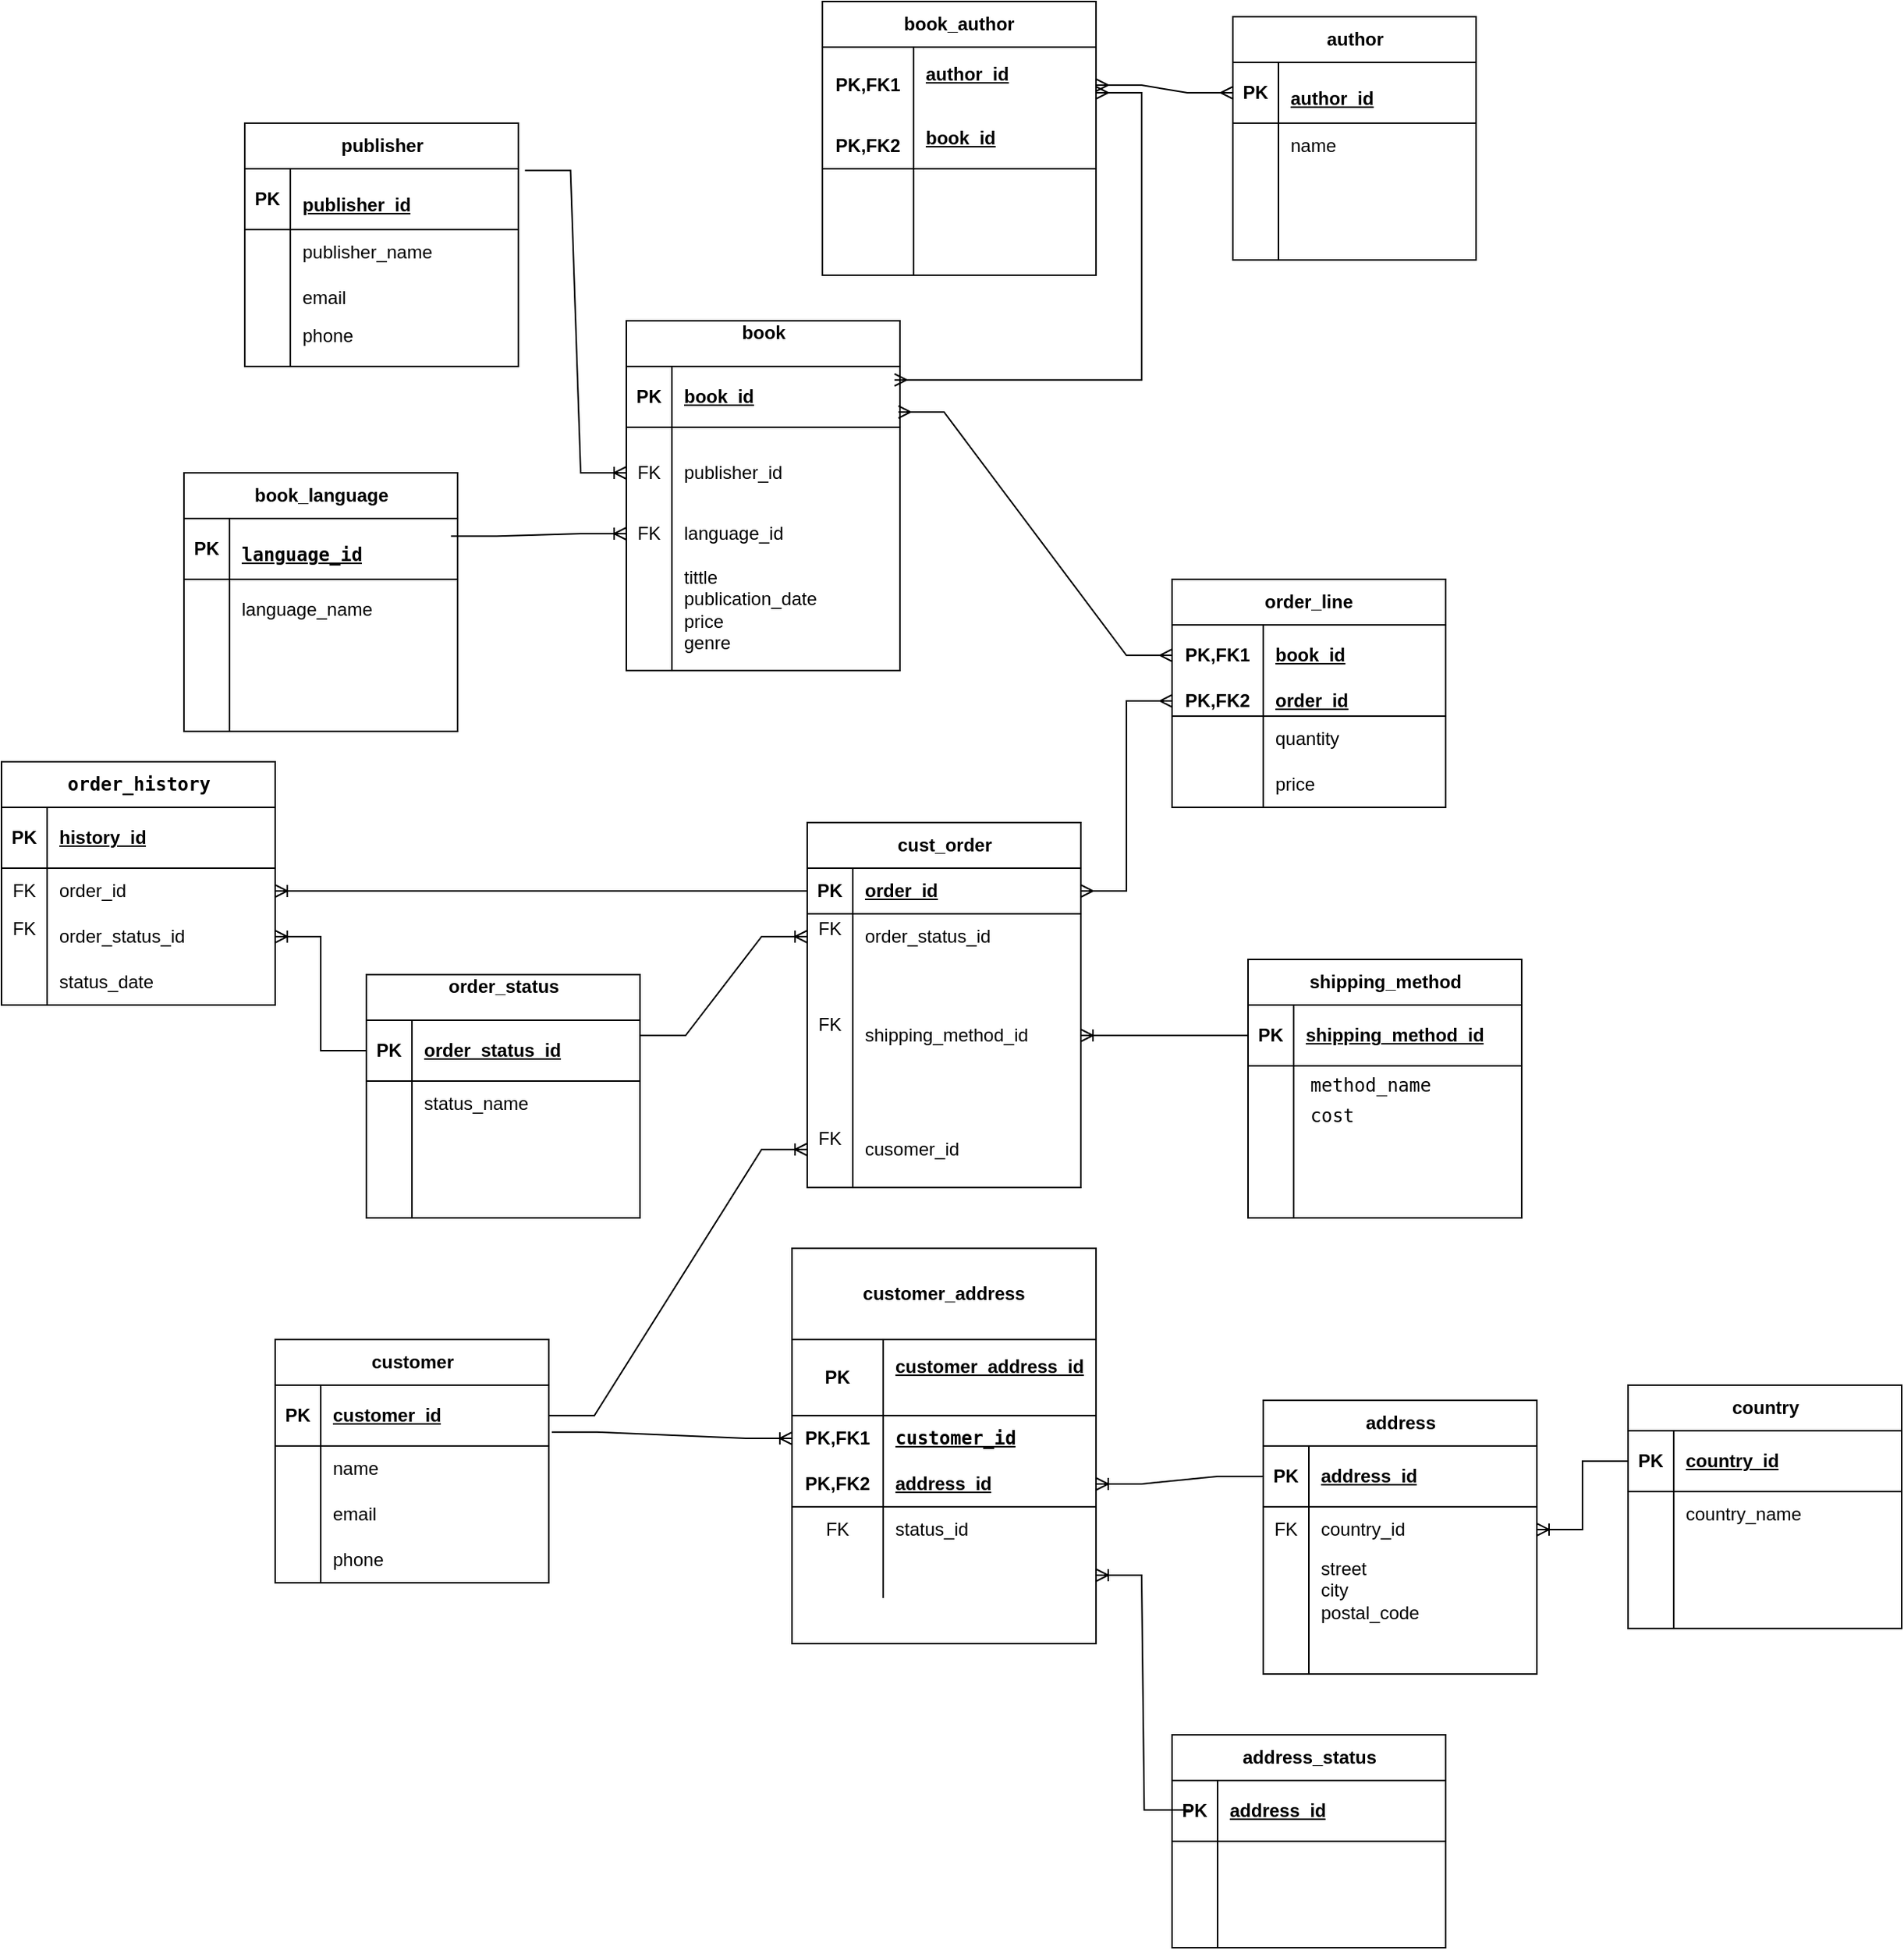 <mxfile version="26.2.2">
  <diagram id="R2lEEEUBdFMjLlhIrx00" name="Page-1">
    <mxGraphModel dx="2036" dy="1637" grid="1" gridSize="10" guides="1" tooltips="1" connect="1" arrows="1" fold="1" page="1" pageScale="1" pageWidth="850" pageHeight="1100" math="0" shadow="0" extFonts="Permanent Marker^https://fonts.googleapis.com/css?family=Permanent+Marker">
      <root>
        <mxCell id="0" />
        <mxCell id="1" parent="0" />
        <mxCell id="ssIKQf1kXRZCooIRvmPS-56" value="book&lt;div&gt;&lt;br&gt;&lt;/div&gt;" style="shape=table;startSize=30;container=1;collapsible=1;childLayout=tableLayout;fixedRows=1;rowLines=0;fontStyle=1;align=center;resizeLast=1;html=1;" parent="1" vertex="1">
          <mxGeometry x="-29" y="-150" width="180" height="230" as="geometry" />
        </mxCell>
        <mxCell id="ssIKQf1kXRZCooIRvmPS-57" value="" style="shape=tableRow;horizontal=0;startSize=0;swimlaneHead=0;swimlaneBody=0;fillColor=none;collapsible=0;dropTarget=0;points=[[0,0.5],[1,0.5]];portConstraint=eastwest;top=0;left=0;right=0;bottom=1;" parent="ssIKQf1kXRZCooIRvmPS-56" vertex="1">
          <mxGeometry y="30" width="180" height="40" as="geometry" />
        </mxCell>
        <mxCell id="ssIKQf1kXRZCooIRvmPS-58" value="PK" style="shape=partialRectangle;connectable=0;fillColor=none;top=0;left=0;bottom=0;right=0;fontStyle=1;overflow=hidden;whiteSpace=wrap;html=1;" parent="ssIKQf1kXRZCooIRvmPS-57" vertex="1">
          <mxGeometry width="30" height="40" as="geometry">
            <mxRectangle width="30" height="40" as="alternateBounds" />
          </mxGeometry>
        </mxCell>
        <mxCell id="ssIKQf1kXRZCooIRvmPS-59" value="book_id" style="shape=partialRectangle;connectable=0;fillColor=none;top=0;left=0;bottom=0;right=0;align=left;spacingLeft=6;fontStyle=5;overflow=hidden;whiteSpace=wrap;html=1;" parent="ssIKQf1kXRZCooIRvmPS-57" vertex="1">
          <mxGeometry x="30" width="150" height="40" as="geometry">
            <mxRectangle width="150" height="40" as="alternateBounds" />
          </mxGeometry>
        </mxCell>
        <mxCell id="ssIKQf1kXRZCooIRvmPS-60" value="" style="shape=tableRow;horizontal=0;startSize=0;swimlaneHead=0;swimlaneBody=0;fillColor=none;collapsible=0;dropTarget=0;points=[[0,0.5],[1,0.5]];portConstraint=eastwest;top=0;left=0;right=0;bottom=0;" parent="ssIKQf1kXRZCooIRvmPS-56" vertex="1">
          <mxGeometry y="70" width="180" height="60" as="geometry" />
        </mxCell>
        <mxCell id="ssIKQf1kXRZCooIRvmPS-61" value="FK" style="shape=partialRectangle;connectable=0;fillColor=none;top=0;left=0;bottom=0;right=0;editable=1;overflow=hidden;whiteSpace=wrap;html=1;" parent="ssIKQf1kXRZCooIRvmPS-60" vertex="1">
          <mxGeometry width="30" height="60" as="geometry">
            <mxRectangle width="30" height="60" as="alternateBounds" />
          </mxGeometry>
        </mxCell>
        <mxCell id="ssIKQf1kXRZCooIRvmPS-62" value="publisher_id" style="shape=partialRectangle;connectable=0;fillColor=none;top=0;left=0;bottom=0;right=0;align=left;spacingLeft=6;overflow=hidden;whiteSpace=wrap;html=1;" parent="ssIKQf1kXRZCooIRvmPS-60" vertex="1">
          <mxGeometry x="30" width="150" height="60" as="geometry">
            <mxRectangle width="150" height="60" as="alternateBounds" />
          </mxGeometry>
        </mxCell>
        <mxCell id="ssIKQf1kXRZCooIRvmPS-63" value="" style="shape=tableRow;horizontal=0;startSize=0;swimlaneHead=0;swimlaneBody=0;fillColor=none;collapsible=0;dropTarget=0;points=[[0,0.5],[1,0.5]];portConstraint=eastwest;top=0;left=0;right=0;bottom=0;" parent="ssIKQf1kXRZCooIRvmPS-56" vertex="1">
          <mxGeometry y="130" width="180" height="20" as="geometry" />
        </mxCell>
        <mxCell id="ssIKQf1kXRZCooIRvmPS-64" value="FK&lt;div&gt;&lt;br&gt;&lt;/div&gt;" style="shape=partialRectangle;connectable=0;fillColor=none;top=0;left=0;bottom=0;right=0;editable=1;overflow=hidden;whiteSpace=wrap;html=1;" parent="ssIKQf1kXRZCooIRvmPS-63" vertex="1">
          <mxGeometry width="30" height="20" as="geometry">
            <mxRectangle width="30" height="20" as="alternateBounds" />
          </mxGeometry>
        </mxCell>
        <mxCell id="ssIKQf1kXRZCooIRvmPS-65" value="language_id" style="shape=partialRectangle;connectable=0;fillColor=none;top=0;left=0;bottom=0;right=0;align=left;spacingLeft=6;overflow=hidden;whiteSpace=wrap;html=1;" parent="ssIKQf1kXRZCooIRvmPS-63" vertex="1">
          <mxGeometry x="30" width="150" height="20" as="geometry">
            <mxRectangle width="150" height="20" as="alternateBounds" />
          </mxGeometry>
        </mxCell>
        <mxCell id="ssIKQf1kXRZCooIRvmPS-66" value="" style="shape=tableRow;horizontal=0;startSize=0;swimlaneHead=0;swimlaneBody=0;fillColor=none;collapsible=0;dropTarget=0;points=[[0,0.5],[1,0.5]];portConstraint=eastwest;top=0;left=0;right=0;bottom=0;" parent="ssIKQf1kXRZCooIRvmPS-56" vertex="1">
          <mxGeometry y="150" width="180" height="80" as="geometry" />
        </mxCell>
        <mxCell id="ssIKQf1kXRZCooIRvmPS-67" value="" style="shape=partialRectangle;connectable=0;fillColor=none;top=0;left=0;bottom=0;right=0;editable=1;overflow=hidden;whiteSpace=wrap;html=1;" parent="ssIKQf1kXRZCooIRvmPS-66" vertex="1">
          <mxGeometry width="30" height="80" as="geometry">
            <mxRectangle width="30" height="80" as="alternateBounds" />
          </mxGeometry>
        </mxCell>
        <mxCell id="ssIKQf1kXRZCooIRvmPS-68" value="tittle&lt;div&gt;publication_date&lt;/div&gt;&lt;div&gt;price&lt;/div&gt;&lt;div&gt;genre&lt;/div&gt;" style="shape=partialRectangle;connectable=0;fillColor=none;top=0;left=0;bottom=0;right=0;align=left;spacingLeft=6;overflow=hidden;whiteSpace=wrap;html=1;" parent="ssIKQf1kXRZCooIRvmPS-66" vertex="1">
          <mxGeometry x="30" width="150" height="80" as="geometry">
            <mxRectangle width="150" height="80" as="alternateBounds" />
          </mxGeometry>
        </mxCell>
        <mxCell id="ssIKQf1kXRZCooIRvmPS-69" value="author" style="shape=table;startSize=30;container=1;collapsible=1;childLayout=tableLayout;fixedRows=1;rowLines=0;fontStyle=1;align=center;resizeLast=1;html=1;" parent="1" vertex="1">
          <mxGeometry x="370" y="-350" width="160" height="160" as="geometry" />
        </mxCell>
        <mxCell id="ssIKQf1kXRZCooIRvmPS-70" value="" style="shape=tableRow;horizontal=0;startSize=0;swimlaneHead=0;swimlaneBody=0;fillColor=none;collapsible=0;dropTarget=0;points=[[0,0.5],[1,0.5]];portConstraint=eastwest;top=0;left=0;right=0;bottom=1;" parent="ssIKQf1kXRZCooIRvmPS-69" vertex="1">
          <mxGeometry y="30" width="160" height="40" as="geometry" />
        </mxCell>
        <mxCell id="ssIKQf1kXRZCooIRvmPS-71" value="PK" style="shape=partialRectangle;connectable=0;fillColor=none;top=0;left=0;bottom=0;right=0;fontStyle=1;overflow=hidden;whiteSpace=wrap;html=1;" parent="ssIKQf1kXRZCooIRvmPS-70" vertex="1">
          <mxGeometry width="30" height="40" as="geometry">
            <mxRectangle width="30" height="40" as="alternateBounds" />
          </mxGeometry>
        </mxCell>
        <mxCell id="ssIKQf1kXRZCooIRvmPS-72" value="&#xa;author_id&#xa;&#xa;" style="shape=partialRectangle;connectable=0;fillColor=none;top=0;left=0;bottom=0;right=0;align=left;spacingLeft=6;fontStyle=5;overflow=hidden;whiteSpace=wrap;html=1;" parent="ssIKQf1kXRZCooIRvmPS-70" vertex="1">
          <mxGeometry x="30" width="130" height="40" as="geometry">
            <mxRectangle width="130" height="40" as="alternateBounds" />
          </mxGeometry>
        </mxCell>
        <mxCell id="ssIKQf1kXRZCooIRvmPS-73" value="" style="shape=tableRow;horizontal=0;startSize=0;swimlaneHead=0;swimlaneBody=0;fillColor=none;collapsible=0;dropTarget=0;points=[[0,0.5],[1,0.5]];portConstraint=eastwest;top=0;left=0;right=0;bottom=0;" parent="ssIKQf1kXRZCooIRvmPS-69" vertex="1">
          <mxGeometry y="70" width="160" height="30" as="geometry" />
        </mxCell>
        <mxCell id="ssIKQf1kXRZCooIRvmPS-74" value="" style="shape=partialRectangle;connectable=0;fillColor=none;top=0;left=0;bottom=0;right=0;editable=1;overflow=hidden;whiteSpace=wrap;html=1;" parent="ssIKQf1kXRZCooIRvmPS-73" vertex="1">
          <mxGeometry width="30" height="30" as="geometry">
            <mxRectangle width="30" height="30" as="alternateBounds" />
          </mxGeometry>
        </mxCell>
        <mxCell id="ssIKQf1kXRZCooIRvmPS-75" value="name" style="shape=partialRectangle;connectable=0;fillColor=none;top=0;left=0;bottom=0;right=0;align=left;spacingLeft=6;overflow=hidden;whiteSpace=wrap;html=1;" parent="ssIKQf1kXRZCooIRvmPS-73" vertex="1">
          <mxGeometry x="30" width="130" height="30" as="geometry">
            <mxRectangle width="130" height="30" as="alternateBounds" />
          </mxGeometry>
        </mxCell>
        <mxCell id="ssIKQf1kXRZCooIRvmPS-76" value="" style="shape=tableRow;horizontal=0;startSize=0;swimlaneHead=0;swimlaneBody=0;fillColor=none;collapsible=0;dropTarget=0;points=[[0,0.5],[1,0.5]];portConstraint=eastwest;top=0;left=0;right=0;bottom=0;" parent="ssIKQf1kXRZCooIRvmPS-69" vertex="1">
          <mxGeometry y="100" width="160" height="30" as="geometry" />
        </mxCell>
        <mxCell id="ssIKQf1kXRZCooIRvmPS-77" value="" style="shape=partialRectangle;connectable=0;fillColor=none;top=0;left=0;bottom=0;right=0;editable=1;overflow=hidden;whiteSpace=wrap;html=1;" parent="ssIKQf1kXRZCooIRvmPS-76" vertex="1">
          <mxGeometry width="30" height="30" as="geometry">
            <mxRectangle width="30" height="30" as="alternateBounds" />
          </mxGeometry>
        </mxCell>
        <mxCell id="ssIKQf1kXRZCooIRvmPS-78" value="" style="shape=partialRectangle;connectable=0;fillColor=none;top=0;left=0;bottom=0;right=0;align=left;spacingLeft=6;overflow=hidden;whiteSpace=wrap;html=1;" parent="ssIKQf1kXRZCooIRvmPS-76" vertex="1">
          <mxGeometry x="30" width="130" height="30" as="geometry">
            <mxRectangle width="130" height="30" as="alternateBounds" />
          </mxGeometry>
        </mxCell>
        <mxCell id="ssIKQf1kXRZCooIRvmPS-79" value="" style="shape=tableRow;horizontal=0;startSize=0;swimlaneHead=0;swimlaneBody=0;fillColor=none;collapsible=0;dropTarget=0;points=[[0,0.5],[1,0.5]];portConstraint=eastwest;top=0;left=0;right=0;bottom=0;" parent="ssIKQf1kXRZCooIRvmPS-69" vertex="1">
          <mxGeometry y="130" width="160" height="30" as="geometry" />
        </mxCell>
        <mxCell id="ssIKQf1kXRZCooIRvmPS-80" value="" style="shape=partialRectangle;connectable=0;fillColor=none;top=0;left=0;bottom=0;right=0;editable=1;overflow=hidden;whiteSpace=wrap;html=1;" parent="ssIKQf1kXRZCooIRvmPS-79" vertex="1">
          <mxGeometry width="30" height="30" as="geometry">
            <mxRectangle width="30" height="30" as="alternateBounds" />
          </mxGeometry>
        </mxCell>
        <mxCell id="ssIKQf1kXRZCooIRvmPS-81" value="" style="shape=partialRectangle;connectable=0;fillColor=none;top=0;left=0;bottom=0;right=0;align=left;spacingLeft=6;overflow=hidden;whiteSpace=wrap;html=1;" parent="ssIKQf1kXRZCooIRvmPS-79" vertex="1">
          <mxGeometry x="30" width="130" height="30" as="geometry">
            <mxRectangle width="130" height="30" as="alternateBounds" />
          </mxGeometry>
        </mxCell>
        <mxCell id="ssIKQf1kXRZCooIRvmPS-83" value="book_language" style="shape=table;startSize=30;container=1;collapsible=1;childLayout=tableLayout;fixedRows=1;rowLines=0;fontStyle=1;align=center;resizeLast=1;html=1;" parent="1" vertex="1">
          <mxGeometry x="-320" y="-50" width="180" height="170" as="geometry" />
        </mxCell>
        <mxCell id="ssIKQf1kXRZCooIRvmPS-84" value="" style="shape=tableRow;horizontal=0;startSize=0;swimlaneHead=0;swimlaneBody=0;fillColor=none;collapsible=0;dropTarget=0;points=[[0,0.5],[1,0.5]];portConstraint=eastwest;top=0;left=0;right=0;bottom=1;" parent="ssIKQf1kXRZCooIRvmPS-83" vertex="1">
          <mxGeometry y="30" width="180" height="40" as="geometry" />
        </mxCell>
        <mxCell id="ssIKQf1kXRZCooIRvmPS-85" value="PK" style="shape=partialRectangle;connectable=0;fillColor=none;top=0;left=0;bottom=0;right=0;fontStyle=1;overflow=hidden;whiteSpace=wrap;html=1;" parent="ssIKQf1kXRZCooIRvmPS-84" vertex="1">
          <mxGeometry width="30" height="40" as="geometry">
            <mxRectangle width="30" height="40" as="alternateBounds" />
          </mxGeometry>
        </mxCell>
        <mxCell id="ssIKQf1kXRZCooIRvmPS-86" value="&#xa; &lt;code data-end=&quot;600&quot; data-start=&quot;587&quot;&gt;language_id&lt;/code&gt;&#xa;&#xa;" style="shape=partialRectangle;connectable=0;fillColor=none;top=0;left=0;bottom=0;right=0;align=left;spacingLeft=6;fontStyle=5;overflow=hidden;whiteSpace=wrap;html=1;" parent="ssIKQf1kXRZCooIRvmPS-84" vertex="1">
          <mxGeometry x="30" width="150" height="40" as="geometry">
            <mxRectangle width="150" height="40" as="alternateBounds" />
          </mxGeometry>
        </mxCell>
        <mxCell id="ssIKQf1kXRZCooIRvmPS-87" value="" style="shape=tableRow;horizontal=0;startSize=0;swimlaneHead=0;swimlaneBody=0;fillColor=none;collapsible=0;dropTarget=0;points=[[0,0.5],[1,0.5]];portConstraint=eastwest;top=0;left=0;right=0;bottom=0;" parent="ssIKQf1kXRZCooIRvmPS-83" vertex="1">
          <mxGeometry y="70" width="180" height="40" as="geometry" />
        </mxCell>
        <mxCell id="ssIKQf1kXRZCooIRvmPS-88" value="" style="shape=partialRectangle;connectable=0;fillColor=none;top=0;left=0;bottom=0;right=0;editable=1;overflow=hidden;whiteSpace=wrap;html=1;" parent="ssIKQf1kXRZCooIRvmPS-87" vertex="1">
          <mxGeometry width="30" height="40" as="geometry">
            <mxRectangle width="30" height="40" as="alternateBounds" />
          </mxGeometry>
        </mxCell>
        <mxCell id="ssIKQf1kXRZCooIRvmPS-89" value="language_name" style="shape=partialRectangle;connectable=0;fillColor=none;top=0;left=0;bottom=0;right=0;align=left;spacingLeft=6;overflow=hidden;whiteSpace=wrap;html=1;" parent="ssIKQf1kXRZCooIRvmPS-87" vertex="1">
          <mxGeometry x="30" width="150" height="40" as="geometry">
            <mxRectangle width="150" height="40" as="alternateBounds" />
          </mxGeometry>
        </mxCell>
        <mxCell id="ssIKQf1kXRZCooIRvmPS-90" value="" style="shape=tableRow;horizontal=0;startSize=0;swimlaneHead=0;swimlaneBody=0;fillColor=none;collapsible=0;dropTarget=0;points=[[0,0.5],[1,0.5]];portConstraint=eastwest;top=0;left=0;right=0;bottom=0;" parent="ssIKQf1kXRZCooIRvmPS-83" vertex="1">
          <mxGeometry y="110" width="180" height="30" as="geometry" />
        </mxCell>
        <mxCell id="ssIKQf1kXRZCooIRvmPS-91" value="" style="shape=partialRectangle;connectable=0;fillColor=none;top=0;left=0;bottom=0;right=0;editable=1;overflow=hidden;whiteSpace=wrap;html=1;" parent="ssIKQf1kXRZCooIRvmPS-90" vertex="1">
          <mxGeometry width="30" height="30" as="geometry">
            <mxRectangle width="30" height="30" as="alternateBounds" />
          </mxGeometry>
        </mxCell>
        <mxCell id="ssIKQf1kXRZCooIRvmPS-92" value="" style="shape=partialRectangle;connectable=0;fillColor=none;top=0;left=0;bottom=0;right=0;align=left;spacingLeft=6;overflow=hidden;whiteSpace=wrap;html=1;" parent="ssIKQf1kXRZCooIRvmPS-90" vertex="1">
          <mxGeometry x="30" width="150" height="30" as="geometry">
            <mxRectangle width="150" height="30" as="alternateBounds" />
          </mxGeometry>
        </mxCell>
        <mxCell id="ssIKQf1kXRZCooIRvmPS-93" value="" style="shape=tableRow;horizontal=0;startSize=0;swimlaneHead=0;swimlaneBody=0;fillColor=none;collapsible=0;dropTarget=0;points=[[0,0.5],[1,0.5]];portConstraint=eastwest;top=0;left=0;right=0;bottom=0;" parent="ssIKQf1kXRZCooIRvmPS-83" vertex="1">
          <mxGeometry y="140" width="180" height="30" as="geometry" />
        </mxCell>
        <mxCell id="ssIKQf1kXRZCooIRvmPS-94" value="" style="shape=partialRectangle;connectable=0;fillColor=none;top=0;left=0;bottom=0;right=0;editable=1;overflow=hidden;whiteSpace=wrap;html=1;" parent="ssIKQf1kXRZCooIRvmPS-93" vertex="1">
          <mxGeometry width="30" height="30" as="geometry">
            <mxRectangle width="30" height="30" as="alternateBounds" />
          </mxGeometry>
        </mxCell>
        <mxCell id="ssIKQf1kXRZCooIRvmPS-95" value="" style="shape=partialRectangle;connectable=0;fillColor=none;top=0;left=0;bottom=0;right=0;align=left;spacingLeft=6;overflow=hidden;whiteSpace=wrap;html=1;" parent="ssIKQf1kXRZCooIRvmPS-93" vertex="1">
          <mxGeometry x="30" width="150" height="30" as="geometry">
            <mxRectangle width="150" height="30" as="alternateBounds" />
          </mxGeometry>
        </mxCell>
        <mxCell id="ssIKQf1kXRZCooIRvmPS-109" value="customer" style="shape=table;startSize=30;container=1;collapsible=1;childLayout=tableLayout;fixedRows=1;rowLines=0;fontStyle=1;align=center;resizeLast=1;html=1;" parent="1" vertex="1">
          <mxGeometry x="-260" y="520" width="180" height="160" as="geometry" />
        </mxCell>
        <mxCell id="ssIKQf1kXRZCooIRvmPS-110" value="" style="shape=tableRow;horizontal=0;startSize=0;swimlaneHead=0;swimlaneBody=0;fillColor=none;collapsible=0;dropTarget=0;points=[[0,0.5],[1,0.5]];portConstraint=eastwest;top=0;left=0;right=0;bottom=1;" parent="ssIKQf1kXRZCooIRvmPS-109" vertex="1">
          <mxGeometry y="30" width="180" height="40" as="geometry" />
        </mxCell>
        <mxCell id="ssIKQf1kXRZCooIRvmPS-111" value="PK" style="shape=partialRectangle;connectable=0;fillColor=none;top=0;left=0;bottom=0;right=0;fontStyle=1;overflow=hidden;whiteSpace=wrap;html=1;" parent="ssIKQf1kXRZCooIRvmPS-110" vertex="1">
          <mxGeometry width="30" height="40" as="geometry">
            <mxRectangle width="30" height="40" as="alternateBounds" />
          </mxGeometry>
        </mxCell>
        <mxCell id="ssIKQf1kXRZCooIRvmPS-112" value="customer_id" style="shape=partialRectangle;connectable=0;fillColor=none;top=0;left=0;bottom=0;right=0;align=left;spacingLeft=6;fontStyle=5;overflow=hidden;whiteSpace=wrap;html=1;" parent="ssIKQf1kXRZCooIRvmPS-110" vertex="1">
          <mxGeometry x="30" width="150" height="40" as="geometry">
            <mxRectangle width="150" height="40" as="alternateBounds" />
          </mxGeometry>
        </mxCell>
        <mxCell id="ssIKQf1kXRZCooIRvmPS-113" value="" style="shape=tableRow;horizontal=0;startSize=0;swimlaneHead=0;swimlaneBody=0;fillColor=none;collapsible=0;dropTarget=0;points=[[0,0.5],[1,0.5]];portConstraint=eastwest;top=0;left=0;right=0;bottom=0;" parent="ssIKQf1kXRZCooIRvmPS-109" vertex="1">
          <mxGeometry y="70" width="180" height="30" as="geometry" />
        </mxCell>
        <mxCell id="ssIKQf1kXRZCooIRvmPS-114" value="" style="shape=partialRectangle;connectable=0;fillColor=none;top=0;left=0;bottom=0;right=0;editable=1;overflow=hidden;whiteSpace=wrap;html=1;" parent="ssIKQf1kXRZCooIRvmPS-113" vertex="1">
          <mxGeometry width="30" height="30" as="geometry">
            <mxRectangle width="30" height="30" as="alternateBounds" />
          </mxGeometry>
        </mxCell>
        <mxCell id="ssIKQf1kXRZCooIRvmPS-115" value="name" style="shape=partialRectangle;connectable=0;fillColor=none;top=0;left=0;bottom=0;right=0;align=left;spacingLeft=6;overflow=hidden;whiteSpace=wrap;html=1;" parent="ssIKQf1kXRZCooIRvmPS-113" vertex="1">
          <mxGeometry x="30" width="150" height="30" as="geometry">
            <mxRectangle width="150" height="30" as="alternateBounds" />
          </mxGeometry>
        </mxCell>
        <mxCell id="ssIKQf1kXRZCooIRvmPS-116" value="" style="shape=tableRow;horizontal=0;startSize=0;swimlaneHead=0;swimlaneBody=0;fillColor=none;collapsible=0;dropTarget=0;points=[[0,0.5],[1,0.5]];portConstraint=eastwest;top=0;left=0;right=0;bottom=0;" parent="ssIKQf1kXRZCooIRvmPS-109" vertex="1">
          <mxGeometry y="100" width="180" height="30" as="geometry" />
        </mxCell>
        <mxCell id="ssIKQf1kXRZCooIRvmPS-117" value="" style="shape=partialRectangle;connectable=0;fillColor=none;top=0;left=0;bottom=0;right=0;editable=1;overflow=hidden;whiteSpace=wrap;html=1;" parent="ssIKQf1kXRZCooIRvmPS-116" vertex="1">
          <mxGeometry width="30" height="30" as="geometry">
            <mxRectangle width="30" height="30" as="alternateBounds" />
          </mxGeometry>
        </mxCell>
        <mxCell id="ssIKQf1kXRZCooIRvmPS-118" value="email" style="shape=partialRectangle;connectable=0;fillColor=none;top=0;left=0;bottom=0;right=0;align=left;spacingLeft=6;overflow=hidden;whiteSpace=wrap;html=1;" parent="ssIKQf1kXRZCooIRvmPS-116" vertex="1">
          <mxGeometry x="30" width="150" height="30" as="geometry">
            <mxRectangle width="150" height="30" as="alternateBounds" />
          </mxGeometry>
        </mxCell>
        <mxCell id="ssIKQf1kXRZCooIRvmPS-119" value="" style="shape=tableRow;horizontal=0;startSize=0;swimlaneHead=0;swimlaneBody=0;fillColor=none;collapsible=0;dropTarget=0;points=[[0,0.5],[1,0.5]];portConstraint=eastwest;top=0;left=0;right=0;bottom=0;" parent="ssIKQf1kXRZCooIRvmPS-109" vertex="1">
          <mxGeometry y="130" width="180" height="30" as="geometry" />
        </mxCell>
        <mxCell id="ssIKQf1kXRZCooIRvmPS-120" value="" style="shape=partialRectangle;connectable=0;fillColor=none;top=0;left=0;bottom=0;right=0;editable=1;overflow=hidden;whiteSpace=wrap;html=1;" parent="ssIKQf1kXRZCooIRvmPS-119" vertex="1">
          <mxGeometry width="30" height="30" as="geometry">
            <mxRectangle width="30" height="30" as="alternateBounds" />
          </mxGeometry>
        </mxCell>
        <mxCell id="ssIKQf1kXRZCooIRvmPS-121" value="phone" style="shape=partialRectangle;connectable=0;fillColor=none;top=0;left=0;bottom=0;right=0;align=left;spacingLeft=6;overflow=hidden;whiteSpace=wrap;html=1;" parent="ssIKQf1kXRZCooIRvmPS-119" vertex="1">
          <mxGeometry x="30" width="150" height="30" as="geometry">
            <mxRectangle width="150" height="30" as="alternateBounds" />
          </mxGeometry>
        </mxCell>
        <mxCell id="ssIKQf1kXRZCooIRvmPS-122" value="address_status" style="shape=table;startSize=30;container=1;collapsible=1;childLayout=tableLayout;fixedRows=1;rowLines=0;fontStyle=1;align=center;resizeLast=1;html=1;" parent="1" vertex="1">
          <mxGeometry x="330" y="780" width="180" height="140" as="geometry" />
        </mxCell>
        <mxCell id="ssIKQf1kXRZCooIRvmPS-123" value="" style="shape=tableRow;horizontal=0;startSize=0;swimlaneHead=0;swimlaneBody=0;fillColor=none;collapsible=0;dropTarget=0;points=[[0,0.5],[1,0.5]];portConstraint=eastwest;top=0;left=0;right=0;bottom=1;" parent="ssIKQf1kXRZCooIRvmPS-122" vertex="1">
          <mxGeometry y="30" width="180" height="40" as="geometry" />
        </mxCell>
        <mxCell id="ssIKQf1kXRZCooIRvmPS-124" value="PK" style="shape=partialRectangle;connectable=0;fillColor=none;top=0;left=0;bottom=0;right=0;fontStyle=1;overflow=hidden;whiteSpace=wrap;html=1;" parent="ssIKQf1kXRZCooIRvmPS-123" vertex="1">
          <mxGeometry width="30" height="40" as="geometry">
            <mxRectangle width="30" height="40" as="alternateBounds" />
          </mxGeometry>
        </mxCell>
        <mxCell id="ssIKQf1kXRZCooIRvmPS-125" value="address_id" style="shape=partialRectangle;connectable=0;fillColor=none;top=0;left=0;bottom=0;right=0;align=left;spacingLeft=6;fontStyle=5;overflow=hidden;whiteSpace=wrap;html=1;" parent="ssIKQf1kXRZCooIRvmPS-123" vertex="1">
          <mxGeometry x="30" width="150" height="40" as="geometry">
            <mxRectangle width="150" height="40" as="alternateBounds" />
          </mxGeometry>
        </mxCell>
        <mxCell id="ssIKQf1kXRZCooIRvmPS-126" value="" style="shape=tableRow;horizontal=0;startSize=0;swimlaneHead=0;swimlaneBody=0;fillColor=none;collapsible=0;dropTarget=0;points=[[0,0.5],[1,0.5]];portConstraint=eastwest;top=0;left=0;right=0;bottom=0;" parent="ssIKQf1kXRZCooIRvmPS-122" vertex="1">
          <mxGeometry y="70" width="180" height="30" as="geometry" />
        </mxCell>
        <mxCell id="ssIKQf1kXRZCooIRvmPS-127" value="" style="shape=partialRectangle;connectable=0;fillColor=none;top=0;left=0;bottom=0;right=0;editable=1;overflow=hidden;whiteSpace=wrap;html=1;" parent="ssIKQf1kXRZCooIRvmPS-126" vertex="1">
          <mxGeometry width="30" height="30" as="geometry">
            <mxRectangle width="30" height="30" as="alternateBounds" />
          </mxGeometry>
        </mxCell>
        <mxCell id="ssIKQf1kXRZCooIRvmPS-128" value="" style="shape=partialRectangle;connectable=0;fillColor=none;top=0;left=0;bottom=0;right=0;align=left;spacingLeft=6;overflow=hidden;whiteSpace=wrap;html=1;" parent="ssIKQf1kXRZCooIRvmPS-126" vertex="1">
          <mxGeometry x="30" width="150" height="30" as="geometry">
            <mxRectangle width="150" height="30" as="alternateBounds" />
          </mxGeometry>
        </mxCell>
        <mxCell id="ssIKQf1kXRZCooIRvmPS-129" value="" style="shape=tableRow;horizontal=0;startSize=0;swimlaneHead=0;swimlaneBody=0;fillColor=none;collapsible=0;dropTarget=0;points=[[0,0.5],[1,0.5]];portConstraint=eastwest;top=0;left=0;right=0;bottom=0;" parent="ssIKQf1kXRZCooIRvmPS-122" vertex="1">
          <mxGeometry y="100" width="180" height="20" as="geometry" />
        </mxCell>
        <mxCell id="ssIKQf1kXRZCooIRvmPS-130" value="" style="shape=partialRectangle;connectable=0;fillColor=none;top=0;left=0;bottom=0;right=0;editable=1;overflow=hidden;whiteSpace=wrap;html=1;" parent="ssIKQf1kXRZCooIRvmPS-129" vertex="1">
          <mxGeometry width="30" height="20" as="geometry">
            <mxRectangle width="30" height="20" as="alternateBounds" />
          </mxGeometry>
        </mxCell>
        <mxCell id="ssIKQf1kXRZCooIRvmPS-131" value="" style="shape=partialRectangle;connectable=0;fillColor=none;top=0;left=0;bottom=0;right=0;align=left;spacingLeft=6;overflow=hidden;whiteSpace=wrap;html=1;" parent="ssIKQf1kXRZCooIRvmPS-129" vertex="1">
          <mxGeometry x="30" width="150" height="20" as="geometry">
            <mxRectangle width="150" height="20" as="alternateBounds" />
          </mxGeometry>
        </mxCell>
        <mxCell id="ssIKQf1kXRZCooIRvmPS-132" value="" style="shape=tableRow;horizontal=0;startSize=0;swimlaneHead=0;swimlaneBody=0;fillColor=none;collapsible=0;dropTarget=0;points=[[0,0.5],[1,0.5]];portConstraint=eastwest;top=0;left=0;right=0;bottom=0;" parent="ssIKQf1kXRZCooIRvmPS-122" vertex="1">
          <mxGeometry y="120" width="180" height="20" as="geometry" />
        </mxCell>
        <mxCell id="ssIKQf1kXRZCooIRvmPS-133" value="" style="shape=partialRectangle;connectable=0;fillColor=none;top=0;left=0;bottom=0;right=0;editable=1;overflow=hidden;whiteSpace=wrap;html=1;" parent="ssIKQf1kXRZCooIRvmPS-132" vertex="1">
          <mxGeometry width="30" height="20" as="geometry">
            <mxRectangle width="30" height="20" as="alternateBounds" />
          </mxGeometry>
        </mxCell>
        <mxCell id="ssIKQf1kXRZCooIRvmPS-134" value="" style="shape=partialRectangle;connectable=0;fillColor=none;top=0;left=0;bottom=0;right=0;align=left;spacingLeft=6;overflow=hidden;whiteSpace=wrap;html=1;" parent="ssIKQf1kXRZCooIRvmPS-132" vertex="1">
          <mxGeometry x="30" width="150" height="20" as="geometry">
            <mxRectangle width="150" height="20" as="alternateBounds" />
          </mxGeometry>
        </mxCell>
        <mxCell id="ssIKQf1kXRZCooIRvmPS-135" value="country" style="shape=table;startSize=30;container=1;collapsible=1;childLayout=tableLayout;fixedRows=1;rowLines=0;fontStyle=1;align=center;resizeLast=1;html=1;" parent="1" vertex="1">
          <mxGeometry x="630" y="550" width="180" height="160" as="geometry" />
        </mxCell>
        <mxCell id="ssIKQf1kXRZCooIRvmPS-136" value="" style="shape=tableRow;horizontal=0;startSize=0;swimlaneHead=0;swimlaneBody=0;fillColor=none;collapsible=0;dropTarget=0;points=[[0,0.5],[1,0.5]];portConstraint=eastwest;top=0;left=0;right=0;bottom=1;" parent="ssIKQf1kXRZCooIRvmPS-135" vertex="1">
          <mxGeometry y="30" width="180" height="40" as="geometry" />
        </mxCell>
        <mxCell id="ssIKQf1kXRZCooIRvmPS-137" value="PK" style="shape=partialRectangle;connectable=0;fillColor=none;top=0;left=0;bottom=0;right=0;fontStyle=1;overflow=hidden;whiteSpace=wrap;html=1;" parent="ssIKQf1kXRZCooIRvmPS-136" vertex="1">
          <mxGeometry width="30" height="40" as="geometry">
            <mxRectangle width="30" height="40" as="alternateBounds" />
          </mxGeometry>
        </mxCell>
        <mxCell id="ssIKQf1kXRZCooIRvmPS-138" value="country_id" style="shape=partialRectangle;connectable=0;fillColor=none;top=0;left=0;bottom=0;right=0;align=left;spacingLeft=6;fontStyle=5;overflow=hidden;whiteSpace=wrap;html=1;" parent="ssIKQf1kXRZCooIRvmPS-136" vertex="1">
          <mxGeometry x="30" width="150" height="40" as="geometry">
            <mxRectangle width="150" height="40" as="alternateBounds" />
          </mxGeometry>
        </mxCell>
        <mxCell id="ssIKQf1kXRZCooIRvmPS-139" value="" style="shape=tableRow;horizontal=0;startSize=0;swimlaneHead=0;swimlaneBody=0;fillColor=none;collapsible=0;dropTarget=0;points=[[0,0.5],[1,0.5]];portConstraint=eastwest;top=0;left=0;right=0;bottom=0;" parent="ssIKQf1kXRZCooIRvmPS-135" vertex="1">
          <mxGeometry y="70" width="180" height="30" as="geometry" />
        </mxCell>
        <mxCell id="ssIKQf1kXRZCooIRvmPS-140" value="" style="shape=partialRectangle;connectable=0;fillColor=none;top=0;left=0;bottom=0;right=0;editable=1;overflow=hidden;whiteSpace=wrap;html=1;" parent="ssIKQf1kXRZCooIRvmPS-139" vertex="1">
          <mxGeometry width="30" height="30" as="geometry">
            <mxRectangle width="30" height="30" as="alternateBounds" />
          </mxGeometry>
        </mxCell>
        <mxCell id="ssIKQf1kXRZCooIRvmPS-141" value="country_name" style="shape=partialRectangle;connectable=0;fillColor=none;top=0;left=0;bottom=0;right=0;align=left;spacingLeft=6;overflow=hidden;whiteSpace=wrap;html=1;" parent="ssIKQf1kXRZCooIRvmPS-139" vertex="1">
          <mxGeometry x="30" width="150" height="30" as="geometry">
            <mxRectangle width="150" height="30" as="alternateBounds" />
          </mxGeometry>
        </mxCell>
        <mxCell id="ssIKQf1kXRZCooIRvmPS-142" value="" style="shape=tableRow;horizontal=0;startSize=0;swimlaneHead=0;swimlaneBody=0;fillColor=none;collapsible=0;dropTarget=0;points=[[0,0.5],[1,0.5]];portConstraint=eastwest;top=0;left=0;right=0;bottom=0;" parent="ssIKQf1kXRZCooIRvmPS-135" vertex="1">
          <mxGeometry y="100" width="180" height="30" as="geometry" />
        </mxCell>
        <mxCell id="ssIKQf1kXRZCooIRvmPS-143" value="" style="shape=partialRectangle;connectable=0;fillColor=none;top=0;left=0;bottom=0;right=0;editable=1;overflow=hidden;whiteSpace=wrap;html=1;" parent="ssIKQf1kXRZCooIRvmPS-142" vertex="1">
          <mxGeometry width="30" height="30" as="geometry">
            <mxRectangle width="30" height="30" as="alternateBounds" />
          </mxGeometry>
        </mxCell>
        <mxCell id="ssIKQf1kXRZCooIRvmPS-144" value="" style="shape=partialRectangle;connectable=0;fillColor=none;top=0;left=0;bottom=0;right=0;align=left;spacingLeft=6;overflow=hidden;whiteSpace=wrap;html=1;" parent="ssIKQf1kXRZCooIRvmPS-142" vertex="1">
          <mxGeometry x="30" width="150" height="30" as="geometry">
            <mxRectangle width="150" height="30" as="alternateBounds" />
          </mxGeometry>
        </mxCell>
        <mxCell id="ssIKQf1kXRZCooIRvmPS-145" value="" style="shape=tableRow;horizontal=0;startSize=0;swimlaneHead=0;swimlaneBody=0;fillColor=none;collapsible=0;dropTarget=0;points=[[0,0.5],[1,0.5]];portConstraint=eastwest;top=0;left=0;right=0;bottom=0;" parent="ssIKQf1kXRZCooIRvmPS-135" vertex="1">
          <mxGeometry y="130" width="180" height="30" as="geometry" />
        </mxCell>
        <mxCell id="ssIKQf1kXRZCooIRvmPS-146" value="" style="shape=partialRectangle;connectable=0;fillColor=none;top=0;left=0;bottom=0;right=0;editable=1;overflow=hidden;whiteSpace=wrap;html=1;" parent="ssIKQf1kXRZCooIRvmPS-145" vertex="1">
          <mxGeometry width="30" height="30" as="geometry">
            <mxRectangle width="30" height="30" as="alternateBounds" />
          </mxGeometry>
        </mxCell>
        <mxCell id="ssIKQf1kXRZCooIRvmPS-147" value="" style="shape=partialRectangle;connectable=0;fillColor=none;top=0;left=0;bottom=0;right=0;align=left;spacingLeft=6;overflow=hidden;whiteSpace=wrap;html=1;" parent="ssIKQf1kXRZCooIRvmPS-145" vertex="1">
          <mxGeometry x="30" width="150" height="30" as="geometry">
            <mxRectangle width="150" height="30" as="alternateBounds" />
          </mxGeometry>
        </mxCell>
        <mxCell id="ssIKQf1kXRZCooIRvmPS-148" value="&lt;div&gt;address&lt;/div&gt;" style="shape=table;startSize=30;container=1;collapsible=1;childLayout=tableLayout;fixedRows=1;rowLines=0;fontStyle=1;align=center;resizeLast=1;html=1;" parent="1" vertex="1">
          <mxGeometry x="390" y="560" width="180" height="180" as="geometry" />
        </mxCell>
        <mxCell id="ssIKQf1kXRZCooIRvmPS-149" value="" style="shape=tableRow;horizontal=0;startSize=0;swimlaneHead=0;swimlaneBody=0;fillColor=none;collapsible=0;dropTarget=0;points=[[0,0.5],[1,0.5]];portConstraint=eastwest;top=0;left=0;right=0;bottom=1;" parent="ssIKQf1kXRZCooIRvmPS-148" vertex="1">
          <mxGeometry y="30" width="180" height="40" as="geometry" />
        </mxCell>
        <mxCell id="ssIKQf1kXRZCooIRvmPS-150" value="PK" style="shape=partialRectangle;connectable=0;fillColor=none;top=0;left=0;bottom=0;right=0;fontStyle=1;overflow=hidden;whiteSpace=wrap;html=1;" parent="ssIKQf1kXRZCooIRvmPS-149" vertex="1">
          <mxGeometry width="30" height="40" as="geometry">
            <mxRectangle width="30" height="40" as="alternateBounds" />
          </mxGeometry>
        </mxCell>
        <mxCell id="ssIKQf1kXRZCooIRvmPS-151" value="address_id" style="shape=partialRectangle;connectable=0;fillColor=none;top=0;left=0;bottom=0;right=0;align=left;spacingLeft=6;fontStyle=5;overflow=hidden;whiteSpace=wrap;html=1;" parent="ssIKQf1kXRZCooIRvmPS-149" vertex="1">
          <mxGeometry x="30" width="150" height="40" as="geometry">
            <mxRectangle width="150" height="40" as="alternateBounds" />
          </mxGeometry>
        </mxCell>
        <mxCell id="ssIKQf1kXRZCooIRvmPS-152" value="" style="shape=tableRow;horizontal=0;startSize=0;swimlaneHead=0;swimlaneBody=0;fillColor=none;collapsible=0;dropTarget=0;points=[[0,0.5],[1,0.5]];portConstraint=eastwest;top=0;left=0;right=0;bottom=0;" parent="ssIKQf1kXRZCooIRvmPS-148" vertex="1">
          <mxGeometry y="70" width="180" height="30" as="geometry" />
        </mxCell>
        <mxCell id="ssIKQf1kXRZCooIRvmPS-153" value="FK" style="shape=partialRectangle;connectable=0;fillColor=none;top=0;left=0;bottom=0;right=0;editable=1;overflow=hidden;whiteSpace=wrap;html=1;" parent="ssIKQf1kXRZCooIRvmPS-152" vertex="1">
          <mxGeometry width="30" height="30" as="geometry">
            <mxRectangle width="30" height="30" as="alternateBounds" />
          </mxGeometry>
        </mxCell>
        <mxCell id="ssIKQf1kXRZCooIRvmPS-154" value="country_id" style="shape=partialRectangle;connectable=0;fillColor=none;top=0;left=0;bottom=0;right=0;align=left;spacingLeft=6;overflow=hidden;whiteSpace=wrap;html=1;" parent="ssIKQf1kXRZCooIRvmPS-152" vertex="1">
          <mxGeometry x="30" width="150" height="30" as="geometry">
            <mxRectangle width="150" height="30" as="alternateBounds" />
          </mxGeometry>
        </mxCell>
        <mxCell id="ssIKQf1kXRZCooIRvmPS-155" value="" style="shape=tableRow;horizontal=0;startSize=0;swimlaneHead=0;swimlaneBody=0;fillColor=none;collapsible=0;dropTarget=0;points=[[0,0.5],[1,0.5]];portConstraint=eastwest;top=0;left=0;right=0;bottom=0;" parent="ssIKQf1kXRZCooIRvmPS-148" vertex="1">
          <mxGeometry y="100" width="180" height="50" as="geometry" />
        </mxCell>
        <mxCell id="ssIKQf1kXRZCooIRvmPS-156" value="" style="shape=partialRectangle;connectable=0;fillColor=none;top=0;left=0;bottom=0;right=0;editable=1;overflow=hidden;whiteSpace=wrap;html=1;" parent="ssIKQf1kXRZCooIRvmPS-155" vertex="1">
          <mxGeometry width="30" height="50" as="geometry">
            <mxRectangle width="30" height="50" as="alternateBounds" />
          </mxGeometry>
        </mxCell>
        <mxCell id="ssIKQf1kXRZCooIRvmPS-157" value="street&lt;div&gt;city&lt;/div&gt;&lt;div&gt;postal_code&lt;/div&gt;" style="shape=partialRectangle;connectable=0;fillColor=none;top=0;left=0;bottom=0;right=0;align=left;spacingLeft=6;overflow=hidden;whiteSpace=wrap;html=1;" parent="ssIKQf1kXRZCooIRvmPS-155" vertex="1">
          <mxGeometry x="30" width="150" height="50" as="geometry">
            <mxRectangle width="150" height="50" as="alternateBounds" />
          </mxGeometry>
        </mxCell>
        <mxCell id="ssIKQf1kXRZCooIRvmPS-158" value="" style="shape=tableRow;horizontal=0;startSize=0;swimlaneHead=0;swimlaneBody=0;fillColor=none;collapsible=0;dropTarget=0;points=[[0,0.5],[1,0.5]];portConstraint=eastwest;top=0;left=0;right=0;bottom=0;" parent="ssIKQf1kXRZCooIRvmPS-148" vertex="1">
          <mxGeometry y="150" width="180" height="30" as="geometry" />
        </mxCell>
        <mxCell id="ssIKQf1kXRZCooIRvmPS-159" value="" style="shape=partialRectangle;connectable=0;fillColor=none;top=0;left=0;bottom=0;right=0;editable=1;overflow=hidden;whiteSpace=wrap;html=1;" parent="ssIKQf1kXRZCooIRvmPS-158" vertex="1">
          <mxGeometry width="30" height="30" as="geometry">
            <mxRectangle width="30" height="30" as="alternateBounds" />
          </mxGeometry>
        </mxCell>
        <mxCell id="ssIKQf1kXRZCooIRvmPS-160" value="" style="shape=partialRectangle;connectable=0;fillColor=none;top=0;left=0;bottom=0;right=0;align=left;spacingLeft=6;overflow=hidden;whiteSpace=wrap;html=1;" parent="ssIKQf1kXRZCooIRvmPS-158" vertex="1">
          <mxGeometry x="30" width="150" height="30" as="geometry">
            <mxRectangle width="150" height="30" as="alternateBounds" />
          </mxGeometry>
        </mxCell>
        <mxCell id="ssIKQf1kXRZCooIRvmPS-174" value="cust_order" style="shape=table;startSize=30;container=1;collapsible=1;childLayout=tableLayout;fixedRows=1;rowLines=0;fontStyle=1;align=center;resizeLast=1;html=1;" parent="1" vertex="1">
          <mxGeometry x="90" y="180" width="180" height="240" as="geometry" />
        </mxCell>
        <mxCell id="ssIKQf1kXRZCooIRvmPS-175" value="" style="shape=tableRow;horizontal=0;startSize=0;swimlaneHead=0;swimlaneBody=0;fillColor=none;collapsible=0;dropTarget=0;points=[[0,0.5],[1,0.5]];portConstraint=eastwest;top=0;left=0;right=0;bottom=1;" parent="ssIKQf1kXRZCooIRvmPS-174" vertex="1">
          <mxGeometry y="30" width="180" height="30" as="geometry" />
        </mxCell>
        <mxCell id="ssIKQf1kXRZCooIRvmPS-176" value="PK" style="shape=partialRectangle;connectable=0;fillColor=none;top=0;left=0;bottom=0;right=0;fontStyle=1;overflow=hidden;whiteSpace=wrap;html=1;" parent="ssIKQf1kXRZCooIRvmPS-175" vertex="1">
          <mxGeometry width="30" height="30" as="geometry">
            <mxRectangle width="30" height="30" as="alternateBounds" />
          </mxGeometry>
        </mxCell>
        <mxCell id="ssIKQf1kXRZCooIRvmPS-177" value="order_id" style="shape=partialRectangle;connectable=0;fillColor=none;top=0;left=0;bottom=0;right=0;align=left;spacingLeft=6;fontStyle=5;overflow=hidden;whiteSpace=wrap;html=1;" parent="ssIKQf1kXRZCooIRvmPS-175" vertex="1">
          <mxGeometry x="30" width="150" height="30" as="geometry">
            <mxRectangle width="150" height="30" as="alternateBounds" />
          </mxGeometry>
        </mxCell>
        <mxCell id="ssIKQf1kXRZCooIRvmPS-178" value="" style="shape=tableRow;horizontal=0;startSize=0;swimlaneHead=0;swimlaneBody=0;fillColor=none;collapsible=0;dropTarget=0;points=[[0,0.5],[1,0.5]];portConstraint=eastwest;top=0;left=0;right=0;bottom=0;" parent="ssIKQf1kXRZCooIRvmPS-174" vertex="1">
          <mxGeometry y="60" width="180" height="30" as="geometry" />
        </mxCell>
        <mxCell id="ssIKQf1kXRZCooIRvmPS-179" value="FK&lt;div&gt;&lt;br&gt;&lt;/div&gt;" style="shape=partialRectangle;connectable=0;fillColor=none;top=0;left=0;bottom=0;right=0;editable=1;overflow=hidden;whiteSpace=wrap;html=1;" parent="ssIKQf1kXRZCooIRvmPS-178" vertex="1">
          <mxGeometry width="30" height="30" as="geometry">
            <mxRectangle width="30" height="30" as="alternateBounds" />
          </mxGeometry>
        </mxCell>
        <mxCell id="ssIKQf1kXRZCooIRvmPS-180" value="order_status_id" style="shape=partialRectangle;connectable=0;fillColor=none;top=0;left=0;bottom=0;right=0;align=left;spacingLeft=6;overflow=hidden;whiteSpace=wrap;html=1;" parent="ssIKQf1kXRZCooIRvmPS-178" vertex="1">
          <mxGeometry x="30" width="150" height="30" as="geometry">
            <mxRectangle width="150" height="30" as="alternateBounds" />
          </mxGeometry>
        </mxCell>
        <mxCell id="ssIKQf1kXRZCooIRvmPS-181" value="" style="shape=tableRow;horizontal=0;startSize=0;swimlaneHead=0;swimlaneBody=0;fillColor=none;collapsible=0;dropTarget=0;points=[[0,0.5],[1,0.5]];portConstraint=eastwest;top=0;left=0;right=0;bottom=0;" parent="ssIKQf1kXRZCooIRvmPS-174" vertex="1">
          <mxGeometry y="90" width="180" height="100" as="geometry" />
        </mxCell>
        <mxCell id="ssIKQf1kXRZCooIRvmPS-182" value="FK&lt;div&gt;&lt;br&gt;&lt;/div&gt;" style="shape=partialRectangle;connectable=0;fillColor=none;top=0;left=0;bottom=0;right=0;editable=1;overflow=hidden;whiteSpace=wrap;html=1;" parent="ssIKQf1kXRZCooIRvmPS-181" vertex="1">
          <mxGeometry width="30" height="100" as="geometry">
            <mxRectangle width="30" height="100" as="alternateBounds" />
          </mxGeometry>
        </mxCell>
        <mxCell id="ssIKQf1kXRZCooIRvmPS-183" value="shipping_method_id" style="shape=partialRectangle;connectable=0;fillColor=none;top=0;left=0;bottom=0;right=0;align=left;spacingLeft=6;overflow=hidden;whiteSpace=wrap;html=1;" parent="ssIKQf1kXRZCooIRvmPS-181" vertex="1">
          <mxGeometry x="30" width="150" height="100" as="geometry">
            <mxRectangle width="150" height="100" as="alternateBounds" />
          </mxGeometry>
        </mxCell>
        <mxCell id="ssIKQf1kXRZCooIRvmPS-184" value="" style="shape=tableRow;horizontal=0;startSize=0;swimlaneHead=0;swimlaneBody=0;fillColor=none;collapsible=0;dropTarget=0;points=[[0,0.5],[1,0.5]];portConstraint=eastwest;top=0;left=0;right=0;bottom=0;" parent="ssIKQf1kXRZCooIRvmPS-174" vertex="1">
          <mxGeometry y="190" width="180" height="50" as="geometry" />
        </mxCell>
        <mxCell id="ssIKQf1kXRZCooIRvmPS-185" value="FK&lt;div&gt;&lt;br&gt;&lt;/div&gt;" style="shape=partialRectangle;connectable=0;fillColor=none;top=0;left=0;bottom=0;right=0;editable=1;overflow=hidden;whiteSpace=wrap;html=1;" parent="ssIKQf1kXRZCooIRvmPS-184" vertex="1">
          <mxGeometry width="30" height="50" as="geometry">
            <mxRectangle width="30" height="50" as="alternateBounds" />
          </mxGeometry>
        </mxCell>
        <mxCell id="ssIKQf1kXRZCooIRvmPS-186" value="cusomer_id" style="shape=partialRectangle;connectable=0;fillColor=none;top=0;left=0;bottom=0;right=0;align=left;spacingLeft=6;overflow=hidden;whiteSpace=wrap;html=1;" parent="ssIKQf1kXRZCooIRvmPS-184" vertex="1">
          <mxGeometry x="30" width="150" height="50" as="geometry">
            <mxRectangle width="150" height="50" as="alternateBounds" />
          </mxGeometry>
        </mxCell>
        <mxCell id="ssIKQf1kXRZCooIRvmPS-188" value="&lt;div&gt;&lt;code data-end=&quot;1525&quot; data-start=&quot;1510&quot;&gt;order_history&lt;/code&gt;&lt;/div&gt;" style="shape=table;startSize=30;container=1;collapsible=1;childLayout=tableLayout;fixedRows=1;rowLines=0;fontStyle=1;align=center;resizeLast=1;html=1;" parent="1" vertex="1">
          <mxGeometry x="-440" y="140" width="180" height="160" as="geometry" />
        </mxCell>
        <mxCell id="ssIKQf1kXRZCooIRvmPS-189" value="" style="shape=tableRow;horizontal=0;startSize=0;swimlaneHead=0;swimlaneBody=0;fillColor=none;collapsible=0;dropTarget=0;points=[[0,0.5],[1,0.5]];portConstraint=eastwest;top=0;left=0;right=0;bottom=1;" parent="ssIKQf1kXRZCooIRvmPS-188" vertex="1">
          <mxGeometry y="30" width="180" height="40" as="geometry" />
        </mxCell>
        <mxCell id="ssIKQf1kXRZCooIRvmPS-190" value="PK" style="shape=partialRectangle;connectable=0;fillColor=none;top=0;left=0;bottom=0;right=0;fontStyle=1;overflow=hidden;whiteSpace=wrap;html=1;" parent="ssIKQf1kXRZCooIRvmPS-189" vertex="1">
          <mxGeometry width="30" height="40" as="geometry">
            <mxRectangle width="30" height="40" as="alternateBounds" />
          </mxGeometry>
        </mxCell>
        <mxCell id="ssIKQf1kXRZCooIRvmPS-191" value="history_id" style="shape=partialRectangle;connectable=0;fillColor=none;top=0;left=0;bottom=0;right=0;align=left;spacingLeft=6;fontStyle=5;overflow=hidden;whiteSpace=wrap;html=1;" parent="ssIKQf1kXRZCooIRvmPS-189" vertex="1">
          <mxGeometry x="30" width="150" height="40" as="geometry">
            <mxRectangle width="150" height="40" as="alternateBounds" />
          </mxGeometry>
        </mxCell>
        <mxCell id="ssIKQf1kXRZCooIRvmPS-192" value="" style="shape=tableRow;horizontal=0;startSize=0;swimlaneHead=0;swimlaneBody=0;fillColor=none;collapsible=0;dropTarget=0;points=[[0,0.5],[1,0.5]];portConstraint=eastwest;top=0;left=0;right=0;bottom=0;" parent="ssIKQf1kXRZCooIRvmPS-188" vertex="1">
          <mxGeometry y="70" width="180" height="30" as="geometry" />
        </mxCell>
        <mxCell id="ssIKQf1kXRZCooIRvmPS-193" value="FK" style="shape=partialRectangle;connectable=0;fillColor=none;top=0;left=0;bottom=0;right=0;editable=1;overflow=hidden;whiteSpace=wrap;html=1;" parent="ssIKQf1kXRZCooIRvmPS-192" vertex="1">
          <mxGeometry width="30" height="30" as="geometry">
            <mxRectangle width="30" height="30" as="alternateBounds" />
          </mxGeometry>
        </mxCell>
        <mxCell id="ssIKQf1kXRZCooIRvmPS-194" value="order_id" style="shape=partialRectangle;connectable=0;fillColor=none;top=0;left=0;bottom=0;right=0;align=left;spacingLeft=6;overflow=hidden;whiteSpace=wrap;html=1;" parent="ssIKQf1kXRZCooIRvmPS-192" vertex="1">
          <mxGeometry x="30" width="150" height="30" as="geometry">
            <mxRectangle width="150" height="30" as="alternateBounds" />
          </mxGeometry>
        </mxCell>
        <mxCell id="ssIKQf1kXRZCooIRvmPS-195" value="" style="shape=tableRow;horizontal=0;startSize=0;swimlaneHead=0;swimlaneBody=0;fillColor=none;collapsible=0;dropTarget=0;points=[[0,0.5],[1,0.5]];portConstraint=eastwest;top=0;left=0;right=0;bottom=0;" parent="ssIKQf1kXRZCooIRvmPS-188" vertex="1">
          <mxGeometry y="100" width="180" height="30" as="geometry" />
        </mxCell>
        <mxCell id="ssIKQf1kXRZCooIRvmPS-196" value="FK&lt;div&gt;&lt;br&gt;&lt;/div&gt;" style="shape=partialRectangle;connectable=0;fillColor=none;top=0;left=0;bottom=0;right=0;editable=1;overflow=hidden;whiteSpace=wrap;html=1;" parent="ssIKQf1kXRZCooIRvmPS-195" vertex="1">
          <mxGeometry width="30" height="30" as="geometry">
            <mxRectangle width="30" height="30" as="alternateBounds" />
          </mxGeometry>
        </mxCell>
        <mxCell id="ssIKQf1kXRZCooIRvmPS-197" value="order_status_id" style="shape=partialRectangle;connectable=0;fillColor=none;top=0;left=0;bottom=0;right=0;align=left;spacingLeft=6;overflow=hidden;whiteSpace=wrap;html=1;" parent="ssIKQf1kXRZCooIRvmPS-195" vertex="1">
          <mxGeometry x="30" width="150" height="30" as="geometry">
            <mxRectangle width="150" height="30" as="alternateBounds" />
          </mxGeometry>
        </mxCell>
        <mxCell id="ssIKQf1kXRZCooIRvmPS-198" value="" style="shape=tableRow;horizontal=0;startSize=0;swimlaneHead=0;swimlaneBody=0;fillColor=none;collapsible=0;dropTarget=0;points=[[0,0.5],[1,0.5]];portConstraint=eastwest;top=0;left=0;right=0;bottom=0;" parent="ssIKQf1kXRZCooIRvmPS-188" vertex="1">
          <mxGeometry y="130" width="180" height="30" as="geometry" />
        </mxCell>
        <mxCell id="ssIKQf1kXRZCooIRvmPS-199" value="" style="shape=partialRectangle;connectable=0;fillColor=none;top=0;left=0;bottom=0;right=0;editable=1;overflow=hidden;whiteSpace=wrap;html=1;" parent="ssIKQf1kXRZCooIRvmPS-198" vertex="1">
          <mxGeometry width="30" height="30" as="geometry">
            <mxRectangle width="30" height="30" as="alternateBounds" />
          </mxGeometry>
        </mxCell>
        <mxCell id="ssIKQf1kXRZCooIRvmPS-200" value="status_date" style="shape=partialRectangle;connectable=0;fillColor=none;top=0;left=0;bottom=0;right=0;align=left;spacingLeft=6;overflow=hidden;whiteSpace=wrap;html=1;" parent="ssIKQf1kXRZCooIRvmPS-198" vertex="1">
          <mxGeometry x="30" width="150" height="30" as="geometry">
            <mxRectangle width="150" height="30" as="alternateBounds" />
          </mxGeometry>
        </mxCell>
        <mxCell id="ssIKQf1kXRZCooIRvmPS-201" value="&#xa;order_status&#xa;&#xa;" style="shape=table;startSize=30;container=1;collapsible=1;childLayout=tableLayout;fixedRows=1;rowLines=0;fontStyle=1;align=center;resizeLast=1;html=1;" parent="1" vertex="1">
          <mxGeometry x="-200" y="280" width="180" height="160" as="geometry" />
        </mxCell>
        <mxCell id="ssIKQf1kXRZCooIRvmPS-202" value="" style="shape=tableRow;horizontal=0;startSize=0;swimlaneHead=0;swimlaneBody=0;fillColor=none;collapsible=0;dropTarget=0;points=[[0,0.5],[1,0.5]];portConstraint=eastwest;top=0;left=0;right=0;bottom=1;" parent="ssIKQf1kXRZCooIRvmPS-201" vertex="1">
          <mxGeometry y="30" width="180" height="40" as="geometry" />
        </mxCell>
        <mxCell id="ssIKQf1kXRZCooIRvmPS-203" value="PK" style="shape=partialRectangle;connectable=0;fillColor=none;top=0;left=0;bottom=0;right=0;fontStyle=1;overflow=hidden;whiteSpace=wrap;html=1;" parent="ssIKQf1kXRZCooIRvmPS-202" vertex="1">
          <mxGeometry width="30" height="40" as="geometry">
            <mxRectangle width="30" height="40" as="alternateBounds" />
          </mxGeometry>
        </mxCell>
        <mxCell id="ssIKQf1kXRZCooIRvmPS-204" value="order_status_id" style="shape=partialRectangle;connectable=0;fillColor=none;top=0;left=0;bottom=0;right=0;align=left;spacingLeft=6;fontStyle=5;overflow=hidden;whiteSpace=wrap;html=1;" parent="ssIKQf1kXRZCooIRvmPS-202" vertex="1">
          <mxGeometry x="30" width="150" height="40" as="geometry">
            <mxRectangle width="150" height="40" as="alternateBounds" />
          </mxGeometry>
        </mxCell>
        <mxCell id="ssIKQf1kXRZCooIRvmPS-205" value="" style="shape=tableRow;horizontal=0;startSize=0;swimlaneHead=0;swimlaneBody=0;fillColor=none;collapsible=0;dropTarget=0;points=[[0,0.5],[1,0.5]];portConstraint=eastwest;top=0;left=0;right=0;bottom=0;" parent="ssIKQf1kXRZCooIRvmPS-201" vertex="1">
          <mxGeometry y="70" width="180" height="30" as="geometry" />
        </mxCell>
        <mxCell id="ssIKQf1kXRZCooIRvmPS-206" value="" style="shape=partialRectangle;connectable=0;fillColor=none;top=0;left=0;bottom=0;right=0;editable=1;overflow=hidden;whiteSpace=wrap;html=1;" parent="ssIKQf1kXRZCooIRvmPS-205" vertex="1">
          <mxGeometry width="30" height="30" as="geometry">
            <mxRectangle width="30" height="30" as="alternateBounds" />
          </mxGeometry>
        </mxCell>
        <mxCell id="ssIKQf1kXRZCooIRvmPS-207" value="status_name" style="shape=partialRectangle;connectable=0;fillColor=none;top=0;left=0;bottom=0;right=0;align=left;spacingLeft=6;overflow=hidden;whiteSpace=wrap;html=1;" parent="ssIKQf1kXRZCooIRvmPS-205" vertex="1">
          <mxGeometry x="30" width="150" height="30" as="geometry">
            <mxRectangle width="150" height="30" as="alternateBounds" />
          </mxGeometry>
        </mxCell>
        <mxCell id="ssIKQf1kXRZCooIRvmPS-208" value="" style="shape=tableRow;horizontal=0;startSize=0;swimlaneHead=0;swimlaneBody=0;fillColor=none;collapsible=0;dropTarget=0;points=[[0,0.5],[1,0.5]];portConstraint=eastwest;top=0;left=0;right=0;bottom=0;" parent="ssIKQf1kXRZCooIRvmPS-201" vertex="1">
          <mxGeometry y="100" width="180" height="30" as="geometry" />
        </mxCell>
        <mxCell id="ssIKQf1kXRZCooIRvmPS-209" value="" style="shape=partialRectangle;connectable=0;fillColor=none;top=0;left=0;bottom=0;right=0;editable=1;overflow=hidden;whiteSpace=wrap;html=1;" parent="ssIKQf1kXRZCooIRvmPS-208" vertex="1">
          <mxGeometry width="30" height="30" as="geometry">
            <mxRectangle width="30" height="30" as="alternateBounds" />
          </mxGeometry>
        </mxCell>
        <mxCell id="ssIKQf1kXRZCooIRvmPS-210" value="" style="shape=partialRectangle;connectable=0;fillColor=none;top=0;left=0;bottom=0;right=0;align=left;spacingLeft=6;overflow=hidden;whiteSpace=wrap;html=1;" parent="ssIKQf1kXRZCooIRvmPS-208" vertex="1">
          <mxGeometry x="30" width="150" height="30" as="geometry">
            <mxRectangle width="150" height="30" as="alternateBounds" />
          </mxGeometry>
        </mxCell>
        <mxCell id="ssIKQf1kXRZCooIRvmPS-211" value="" style="shape=tableRow;horizontal=0;startSize=0;swimlaneHead=0;swimlaneBody=0;fillColor=none;collapsible=0;dropTarget=0;points=[[0,0.5],[1,0.5]];portConstraint=eastwest;top=0;left=0;right=0;bottom=0;" parent="ssIKQf1kXRZCooIRvmPS-201" vertex="1">
          <mxGeometry y="130" width="180" height="30" as="geometry" />
        </mxCell>
        <mxCell id="ssIKQf1kXRZCooIRvmPS-212" value="" style="shape=partialRectangle;connectable=0;fillColor=none;top=0;left=0;bottom=0;right=0;editable=1;overflow=hidden;whiteSpace=wrap;html=1;" parent="ssIKQf1kXRZCooIRvmPS-211" vertex="1">
          <mxGeometry width="30" height="30" as="geometry">
            <mxRectangle width="30" height="30" as="alternateBounds" />
          </mxGeometry>
        </mxCell>
        <mxCell id="ssIKQf1kXRZCooIRvmPS-213" value="" style="shape=partialRectangle;connectable=0;fillColor=none;top=0;left=0;bottom=0;right=0;align=left;spacingLeft=6;overflow=hidden;whiteSpace=wrap;html=1;" parent="ssIKQf1kXRZCooIRvmPS-211" vertex="1">
          <mxGeometry x="30" width="150" height="30" as="geometry">
            <mxRectangle width="150" height="30" as="alternateBounds" />
          </mxGeometry>
        </mxCell>
        <mxCell id="ssIKQf1kXRZCooIRvmPS-214" value="shipping_method" style="shape=table;startSize=30;container=1;collapsible=1;childLayout=tableLayout;fixedRows=1;rowLines=0;fontStyle=1;align=center;resizeLast=1;html=1;" parent="1" vertex="1">
          <mxGeometry x="380" y="270" width="180" height="170" as="geometry" />
        </mxCell>
        <mxCell id="ssIKQf1kXRZCooIRvmPS-215" value="" style="shape=tableRow;horizontal=0;startSize=0;swimlaneHead=0;swimlaneBody=0;fillColor=none;collapsible=0;dropTarget=0;points=[[0,0.5],[1,0.5]];portConstraint=eastwest;top=0;left=0;right=0;bottom=1;" parent="ssIKQf1kXRZCooIRvmPS-214" vertex="1">
          <mxGeometry y="30" width="180" height="40" as="geometry" />
        </mxCell>
        <mxCell id="ssIKQf1kXRZCooIRvmPS-216" value="PK" style="shape=partialRectangle;connectable=0;fillColor=none;top=0;left=0;bottom=0;right=0;fontStyle=1;overflow=hidden;whiteSpace=wrap;html=1;" parent="ssIKQf1kXRZCooIRvmPS-215" vertex="1">
          <mxGeometry width="30" height="40" as="geometry">
            <mxRectangle width="30" height="40" as="alternateBounds" />
          </mxGeometry>
        </mxCell>
        <mxCell id="ssIKQf1kXRZCooIRvmPS-217" value="shipping_method_id" style="shape=partialRectangle;connectable=0;fillColor=none;top=0;left=0;bottom=0;right=0;align=left;spacingLeft=6;fontStyle=5;overflow=hidden;whiteSpace=wrap;html=1;" parent="ssIKQf1kXRZCooIRvmPS-215" vertex="1">
          <mxGeometry x="30" width="150" height="40" as="geometry">
            <mxRectangle width="150" height="40" as="alternateBounds" />
          </mxGeometry>
        </mxCell>
        <mxCell id="ssIKQf1kXRZCooIRvmPS-218" value="" style="shape=tableRow;horizontal=0;startSize=0;swimlaneHead=0;swimlaneBody=0;fillColor=none;collapsible=0;dropTarget=0;points=[[0,0.5],[1,0.5]];portConstraint=eastwest;top=0;left=0;right=0;bottom=0;" parent="ssIKQf1kXRZCooIRvmPS-214" vertex="1">
          <mxGeometry y="70" width="180" height="40" as="geometry" />
        </mxCell>
        <mxCell id="ssIKQf1kXRZCooIRvmPS-219" value="" style="shape=partialRectangle;connectable=0;fillColor=none;top=0;left=0;bottom=0;right=0;editable=1;overflow=hidden;whiteSpace=wrap;html=1;" parent="ssIKQf1kXRZCooIRvmPS-218" vertex="1">
          <mxGeometry width="30" height="40" as="geometry">
            <mxRectangle width="30" height="40" as="alternateBounds" />
          </mxGeometry>
        </mxCell>
        <mxCell id="ssIKQf1kXRZCooIRvmPS-220" value="&lt;table&gt;&lt;tbody&gt;&lt;tr data-end=&quot;3559&quot; data-start=&quot;3524&quot;&gt;&lt;td data-end=&quot;3543&quot; data-start=&quot;3524&quot; class=&quot;max-w-[calc(var(--thread-content-max-width)*2/3)]&quot;&gt;&lt;code data-end=&quot;3539&quot; data-start=&quot;3526&quot;&gt;method_name&lt;/code&gt;&lt;/td&gt;&lt;td data-end=&quot;3559&quot; data-start=&quot;3543&quot; class=&quot;max-w-[calc(var(--thread-content-max-width)*2/3)]&quot;&gt;&lt;/td&gt;&lt;/tr&gt;&lt;/tbody&gt;&lt;/table&gt;&lt;table&gt;&lt;tbody&gt;&lt;tr data-end=&quot;3595&quot; data-start=&quot;3560&quot;&gt;&lt;td data-end=&quot;3579&quot; data-start=&quot;3560&quot; class=&quot;max-w-[calc(var(--thread-content-max-width)*2/3)]&quot;&gt;&lt;code data-end=&quot;3568&quot; data-start=&quot;3562&quot;&gt;cost&lt;/code&gt;&lt;/td&gt;&lt;/tr&gt;&lt;/tbody&gt;&lt;/table&gt;" style="shape=partialRectangle;connectable=0;fillColor=none;top=0;left=0;bottom=0;right=0;align=left;spacingLeft=6;overflow=hidden;whiteSpace=wrap;html=1;" parent="ssIKQf1kXRZCooIRvmPS-218" vertex="1">
          <mxGeometry x="30" width="150" height="40" as="geometry">
            <mxRectangle width="150" height="40" as="alternateBounds" />
          </mxGeometry>
        </mxCell>
        <mxCell id="ssIKQf1kXRZCooIRvmPS-221" value="" style="shape=tableRow;horizontal=0;startSize=0;swimlaneHead=0;swimlaneBody=0;fillColor=none;collapsible=0;dropTarget=0;points=[[0,0.5],[1,0.5]];portConstraint=eastwest;top=0;left=0;right=0;bottom=0;" parent="ssIKQf1kXRZCooIRvmPS-214" vertex="1">
          <mxGeometry y="110" width="180" height="30" as="geometry" />
        </mxCell>
        <mxCell id="ssIKQf1kXRZCooIRvmPS-222" value="" style="shape=partialRectangle;connectable=0;fillColor=none;top=0;left=0;bottom=0;right=0;editable=1;overflow=hidden;whiteSpace=wrap;html=1;" parent="ssIKQf1kXRZCooIRvmPS-221" vertex="1">
          <mxGeometry width="30" height="30" as="geometry">
            <mxRectangle width="30" height="30" as="alternateBounds" />
          </mxGeometry>
        </mxCell>
        <mxCell id="ssIKQf1kXRZCooIRvmPS-223" value="" style="shape=partialRectangle;connectable=0;fillColor=none;top=0;left=0;bottom=0;right=0;align=left;spacingLeft=6;overflow=hidden;whiteSpace=wrap;html=1;" parent="ssIKQf1kXRZCooIRvmPS-221" vertex="1">
          <mxGeometry x="30" width="150" height="30" as="geometry">
            <mxRectangle width="150" height="30" as="alternateBounds" />
          </mxGeometry>
        </mxCell>
        <mxCell id="ssIKQf1kXRZCooIRvmPS-224" value="" style="shape=tableRow;horizontal=0;startSize=0;swimlaneHead=0;swimlaneBody=0;fillColor=none;collapsible=0;dropTarget=0;points=[[0,0.5],[1,0.5]];portConstraint=eastwest;top=0;left=0;right=0;bottom=0;" parent="ssIKQf1kXRZCooIRvmPS-214" vertex="1">
          <mxGeometry y="140" width="180" height="30" as="geometry" />
        </mxCell>
        <mxCell id="ssIKQf1kXRZCooIRvmPS-225" value="" style="shape=partialRectangle;connectable=0;fillColor=none;top=0;left=0;bottom=0;right=0;editable=1;overflow=hidden;whiteSpace=wrap;html=1;" parent="ssIKQf1kXRZCooIRvmPS-224" vertex="1">
          <mxGeometry width="30" height="30" as="geometry">
            <mxRectangle width="30" height="30" as="alternateBounds" />
          </mxGeometry>
        </mxCell>
        <mxCell id="ssIKQf1kXRZCooIRvmPS-226" value="" style="shape=partialRectangle;connectable=0;fillColor=none;top=0;left=0;bottom=0;right=0;align=left;spacingLeft=6;overflow=hidden;whiteSpace=wrap;html=1;" parent="ssIKQf1kXRZCooIRvmPS-224" vertex="1">
          <mxGeometry x="30" width="150" height="30" as="geometry">
            <mxRectangle width="150" height="30" as="alternateBounds" />
          </mxGeometry>
        </mxCell>
        <mxCell id="ssIKQf1kXRZCooIRvmPS-227" value="order_line" style="shape=table;startSize=30;container=1;collapsible=1;childLayout=tableLayout;fixedRows=1;rowLines=0;fontStyle=1;align=center;resizeLast=1;html=1;whiteSpace=wrap;" parent="1" vertex="1">
          <mxGeometry x="330" y="20" width="180" height="150" as="geometry" />
        </mxCell>
        <mxCell id="ssIKQf1kXRZCooIRvmPS-228" value="" style="shape=tableRow;horizontal=0;startSize=0;swimlaneHead=0;swimlaneBody=0;fillColor=none;collapsible=0;dropTarget=0;points=[[0,0.5],[1,0.5]];portConstraint=eastwest;top=0;left=0;right=0;bottom=0;html=1;" parent="ssIKQf1kXRZCooIRvmPS-227" vertex="1">
          <mxGeometry y="30" width="180" height="40" as="geometry" />
        </mxCell>
        <mxCell id="ssIKQf1kXRZCooIRvmPS-229" value="PK,FK1" style="shape=partialRectangle;connectable=0;fillColor=none;top=0;left=0;bottom=0;right=0;fontStyle=1;overflow=hidden;html=1;whiteSpace=wrap;" parent="ssIKQf1kXRZCooIRvmPS-228" vertex="1">
          <mxGeometry width="60" height="40" as="geometry">
            <mxRectangle width="60" height="40" as="alternateBounds" />
          </mxGeometry>
        </mxCell>
        <mxCell id="ssIKQf1kXRZCooIRvmPS-230" value="book_id" style="shape=partialRectangle;connectable=0;fillColor=none;top=0;left=0;bottom=0;right=0;align=left;spacingLeft=6;fontStyle=5;overflow=hidden;html=1;whiteSpace=wrap;" parent="ssIKQf1kXRZCooIRvmPS-228" vertex="1">
          <mxGeometry x="60" width="120" height="40" as="geometry">
            <mxRectangle width="120" height="40" as="alternateBounds" />
          </mxGeometry>
        </mxCell>
        <mxCell id="ssIKQf1kXRZCooIRvmPS-231" value="" style="shape=tableRow;horizontal=0;startSize=0;swimlaneHead=0;swimlaneBody=0;fillColor=none;collapsible=0;dropTarget=0;points=[[0,0.5],[1,0.5]];portConstraint=eastwest;top=0;left=0;right=0;bottom=1;html=1;" parent="ssIKQf1kXRZCooIRvmPS-227" vertex="1">
          <mxGeometry y="70" width="180" height="20" as="geometry" />
        </mxCell>
        <mxCell id="ssIKQf1kXRZCooIRvmPS-232" value="PK,FK2" style="shape=partialRectangle;connectable=0;fillColor=none;top=0;left=0;bottom=0;right=0;fontStyle=1;overflow=hidden;html=1;whiteSpace=wrap;" parent="ssIKQf1kXRZCooIRvmPS-231" vertex="1">
          <mxGeometry width="60" height="20" as="geometry">
            <mxRectangle width="60" height="20" as="alternateBounds" />
          </mxGeometry>
        </mxCell>
        <mxCell id="ssIKQf1kXRZCooIRvmPS-233" value="order_id" style="shape=partialRectangle;connectable=0;fillColor=none;top=0;left=0;bottom=0;right=0;align=left;spacingLeft=6;fontStyle=5;overflow=hidden;html=1;whiteSpace=wrap;" parent="ssIKQf1kXRZCooIRvmPS-231" vertex="1">
          <mxGeometry x="60" width="120" height="20" as="geometry">
            <mxRectangle width="120" height="20" as="alternateBounds" />
          </mxGeometry>
        </mxCell>
        <mxCell id="ssIKQf1kXRZCooIRvmPS-234" value="" style="shape=tableRow;horizontal=0;startSize=0;swimlaneHead=0;swimlaneBody=0;fillColor=none;collapsible=0;dropTarget=0;points=[[0,0.5],[1,0.5]];portConstraint=eastwest;top=0;left=0;right=0;bottom=0;html=1;" parent="ssIKQf1kXRZCooIRvmPS-227" vertex="1">
          <mxGeometry y="90" width="180" height="30" as="geometry" />
        </mxCell>
        <mxCell id="ssIKQf1kXRZCooIRvmPS-235" value="" style="shape=partialRectangle;connectable=0;fillColor=none;top=0;left=0;bottom=0;right=0;editable=1;overflow=hidden;html=1;whiteSpace=wrap;" parent="ssIKQf1kXRZCooIRvmPS-234" vertex="1">
          <mxGeometry width="60" height="30" as="geometry">
            <mxRectangle width="60" height="30" as="alternateBounds" />
          </mxGeometry>
        </mxCell>
        <mxCell id="ssIKQf1kXRZCooIRvmPS-236" value="quantity" style="shape=partialRectangle;connectable=0;fillColor=none;top=0;left=0;bottom=0;right=0;align=left;spacingLeft=6;overflow=hidden;html=1;whiteSpace=wrap;" parent="ssIKQf1kXRZCooIRvmPS-234" vertex="1">
          <mxGeometry x="60" width="120" height="30" as="geometry">
            <mxRectangle width="120" height="30" as="alternateBounds" />
          </mxGeometry>
        </mxCell>
        <mxCell id="ssIKQf1kXRZCooIRvmPS-237" value="" style="shape=tableRow;horizontal=0;startSize=0;swimlaneHead=0;swimlaneBody=0;fillColor=none;collapsible=0;dropTarget=0;points=[[0,0.5],[1,0.5]];portConstraint=eastwest;top=0;left=0;right=0;bottom=0;html=1;" parent="ssIKQf1kXRZCooIRvmPS-227" vertex="1">
          <mxGeometry y="120" width="180" height="30" as="geometry" />
        </mxCell>
        <mxCell id="ssIKQf1kXRZCooIRvmPS-238" value="" style="shape=partialRectangle;connectable=0;fillColor=none;top=0;left=0;bottom=0;right=0;editable=1;overflow=hidden;html=1;whiteSpace=wrap;" parent="ssIKQf1kXRZCooIRvmPS-237" vertex="1">
          <mxGeometry width="60" height="30" as="geometry">
            <mxRectangle width="60" height="30" as="alternateBounds" />
          </mxGeometry>
        </mxCell>
        <mxCell id="ssIKQf1kXRZCooIRvmPS-239" value="price" style="shape=partialRectangle;connectable=0;fillColor=none;top=0;left=0;bottom=0;right=0;align=left;spacingLeft=6;overflow=hidden;html=1;whiteSpace=wrap;" parent="ssIKQf1kXRZCooIRvmPS-237" vertex="1">
          <mxGeometry x="60" width="120" height="30" as="geometry">
            <mxRectangle width="120" height="30" as="alternateBounds" />
          </mxGeometry>
        </mxCell>
        <mxCell id="ssIKQf1kXRZCooIRvmPS-240" value="customer_address" style="shape=table;startSize=60;container=1;collapsible=1;childLayout=tableLayout;fixedRows=1;rowLines=0;fontStyle=1;align=center;resizeLast=1;html=1;whiteSpace=wrap;" parent="1" vertex="1">
          <mxGeometry x="80" y="460" width="200" height="260" as="geometry" />
        </mxCell>
        <mxCell id="5K_c6lBNmK7JVtimfBWC-6" value="" style="shape=tableRow;horizontal=0;startSize=0;swimlaneHead=0;swimlaneBody=0;fillColor=none;collapsible=0;dropTarget=0;points=[[0,0.5],[1,0.5]];portConstraint=eastwest;top=0;left=0;right=0;bottom=1;" parent="ssIKQf1kXRZCooIRvmPS-240" vertex="1">
          <mxGeometry y="60" width="200" height="50" as="geometry" />
        </mxCell>
        <mxCell id="5K_c6lBNmK7JVtimfBWC-7" value="PK" style="shape=partialRectangle;connectable=0;fillColor=none;top=0;left=0;bottom=0;right=0;fontStyle=1;overflow=hidden;whiteSpace=wrap;html=1;" parent="5K_c6lBNmK7JVtimfBWC-6" vertex="1">
          <mxGeometry width="60" height="50" as="geometry">
            <mxRectangle width="60" height="50" as="alternateBounds" />
          </mxGeometry>
        </mxCell>
        <mxCell id="5K_c6lBNmK7JVtimfBWC-8" value="customer_address_id&lt;div&gt;&lt;br&gt;&lt;/div&gt;" style="shape=partialRectangle;connectable=0;fillColor=none;top=0;left=0;bottom=0;right=0;align=left;spacingLeft=6;fontStyle=5;overflow=hidden;whiteSpace=wrap;html=1;" parent="5K_c6lBNmK7JVtimfBWC-6" vertex="1">
          <mxGeometry x="60" width="140" height="50" as="geometry">
            <mxRectangle width="140" height="50" as="alternateBounds" />
          </mxGeometry>
        </mxCell>
        <mxCell id="ssIKQf1kXRZCooIRvmPS-241" value="" style="shape=tableRow;horizontal=0;startSize=0;swimlaneHead=0;swimlaneBody=0;fillColor=none;collapsible=0;dropTarget=0;points=[[0,0.5],[1,0.5]];portConstraint=eastwest;top=0;left=0;right=0;bottom=0;html=1;" parent="ssIKQf1kXRZCooIRvmPS-240" vertex="1">
          <mxGeometry y="110" width="200" height="30" as="geometry" />
        </mxCell>
        <mxCell id="ssIKQf1kXRZCooIRvmPS-242" value="PK,FK1" style="shape=partialRectangle;connectable=0;fillColor=none;top=0;left=0;bottom=0;right=0;fontStyle=1;overflow=hidden;html=1;whiteSpace=wrap;" parent="ssIKQf1kXRZCooIRvmPS-241" vertex="1">
          <mxGeometry width="60" height="30" as="geometry">
            <mxRectangle width="60" height="30" as="alternateBounds" />
          </mxGeometry>
        </mxCell>
        <mxCell id="ssIKQf1kXRZCooIRvmPS-243" value="&lt;code data-end=&quot;760&quot; data-start=&quot;747&quot;&gt;customer_id&lt;/code&gt;" style="shape=partialRectangle;connectable=0;fillColor=none;top=0;left=0;bottom=0;right=0;align=left;spacingLeft=6;fontStyle=5;overflow=hidden;html=1;whiteSpace=wrap;" parent="ssIKQf1kXRZCooIRvmPS-241" vertex="1">
          <mxGeometry x="60" width="140" height="30" as="geometry">
            <mxRectangle width="140" height="30" as="alternateBounds" />
          </mxGeometry>
        </mxCell>
        <mxCell id="ssIKQf1kXRZCooIRvmPS-244" value="" style="shape=tableRow;horizontal=0;startSize=0;swimlaneHead=0;swimlaneBody=0;fillColor=none;collapsible=0;dropTarget=0;points=[[0,0.5],[1,0.5]];portConstraint=eastwest;top=0;left=0;right=0;bottom=1;html=1;" parent="ssIKQf1kXRZCooIRvmPS-240" vertex="1">
          <mxGeometry y="140" width="200" height="30" as="geometry" />
        </mxCell>
        <mxCell id="ssIKQf1kXRZCooIRvmPS-245" value="PK,FK2" style="shape=partialRectangle;connectable=0;fillColor=none;top=0;left=0;bottom=0;right=0;fontStyle=1;overflow=hidden;html=1;whiteSpace=wrap;" parent="ssIKQf1kXRZCooIRvmPS-244" vertex="1">
          <mxGeometry width="60" height="30" as="geometry">
            <mxRectangle width="60" height="30" as="alternateBounds" />
          </mxGeometry>
        </mxCell>
        <mxCell id="ssIKQf1kXRZCooIRvmPS-246" value="address_id" style="shape=partialRectangle;connectable=0;fillColor=none;top=0;left=0;bottom=0;right=0;align=left;spacingLeft=6;fontStyle=5;overflow=hidden;html=1;whiteSpace=wrap;" parent="ssIKQf1kXRZCooIRvmPS-244" vertex="1">
          <mxGeometry x="60" width="140" height="30" as="geometry">
            <mxRectangle width="140" height="30" as="alternateBounds" />
          </mxGeometry>
        </mxCell>
        <mxCell id="ssIKQf1kXRZCooIRvmPS-247" value="" style="shape=tableRow;horizontal=0;startSize=0;swimlaneHead=0;swimlaneBody=0;fillColor=none;collapsible=0;dropTarget=0;points=[[0,0.5],[1,0.5]];portConstraint=eastwest;top=0;left=0;right=0;bottom=0;html=1;" parent="ssIKQf1kXRZCooIRvmPS-240" vertex="1">
          <mxGeometry y="170" width="200" height="30" as="geometry" />
        </mxCell>
        <mxCell id="ssIKQf1kXRZCooIRvmPS-248" value="FK" style="shape=partialRectangle;connectable=0;fillColor=none;top=0;left=0;bottom=0;right=0;editable=1;overflow=hidden;html=1;whiteSpace=wrap;" parent="ssIKQf1kXRZCooIRvmPS-247" vertex="1">
          <mxGeometry width="60" height="30" as="geometry">
            <mxRectangle width="60" height="30" as="alternateBounds" />
          </mxGeometry>
        </mxCell>
        <mxCell id="ssIKQf1kXRZCooIRvmPS-249" value="status_id" style="shape=partialRectangle;connectable=0;fillColor=none;top=0;left=0;bottom=0;right=0;align=left;spacingLeft=6;overflow=hidden;html=1;whiteSpace=wrap;" parent="ssIKQf1kXRZCooIRvmPS-247" vertex="1">
          <mxGeometry x="60" width="140" height="30" as="geometry">
            <mxRectangle width="140" height="30" as="alternateBounds" />
          </mxGeometry>
        </mxCell>
        <mxCell id="ssIKQf1kXRZCooIRvmPS-250" value="" style="shape=tableRow;horizontal=0;startSize=0;swimlaneHead=0;swimlaneBody=0;fillColor=none;collapsible=0;dropTarget=0;points=[[0,0.5],[1,0.5]];portConstraint=eastwest;top=0;left=0;right=0;bottom=0;html=1;" parent="ssIKQf1kXRZCooIRvmPS-240" vertex="1">
          <mxGeometry y="200" width="200" height="30" as="geometry" />
        </mxCell>
        <mxCell id="ssIKQf1kXRZCooIRvmPS-251" value="" style="shape=partialRectangle;connectable=0;fillColor=none;top=0;left=0;bottom=0;right=0;editable=1;overflow=hidden;html=1;whiteSpace=wrap;" parent="ssIKQf1kXRZCooIRvmPS-250" vertex="1">
          <mxGeometry width="60" height="30" as="geometry">
            <mxRectangle width="60" height="30" as="alternateBounds" />
          </mxGeometry>
        </mxCell>
        <mxCell id="ssIKQf1kXRZCooIRvmPS-252" value="" style="shape=partialRectangle;connectable=0;fillColor=none;top=0;left=0;bottom=0;right=0;align=left;spacingLeft=6;overflow=hidden;html=1;whiteSpace=wrap;" parent="ssIKQf1kXRZCooIRvmPS-250" vertex="1">
          <mxGeometry x="60" width="140" height="30" as="geometry">
            <mxRectangle width="140" height="30" as="alternateBounds" />
          </mxGeometry>
        </mxCell>
        <mxCell id="ssIKQf1kXRZCooIRvmPS-266" value="book_author" style="shape=table;startSize=30;container=1;collapsible=1;childLayout=tableLayout;fixedRows=1;rowLines=0;fontStyle=1;align=center;resizeLast=1;html=1;whiteSpace=wrap;" parent="1" vertex="1">
          <mxGeometry x="100" y="-360" width="180" height="180" as="geometry" />
        </mxCell>
        <mxCell id="ssIKQf1kXRZCooIRvmPS-267" value="" style="shape=tableRow;horizontal=0;startSize=0;swimlaneHead=0;swimlaneBody=0;fillColor=none;collapsible=0;dropTarget=0;points=[[0,0.5],[1,0.5]];portConstraint=eastwest;top=0;left=0;right=0;bottom=0;html=1;" parent="ssIKQf1kXRZCooIRvmPS-266" vertex="1">
          <mxGeometry y="30" width="180" height="50" as="geometry" />
        </mxCell>
        <mxCell id="ssIKQf1kXRZCooIRvmPS-268" value="PK,FK1" style="shape=partialRectangle;connectable=0;fillColor=none;top=0;left=0;bottom=0;right=0;fontStyle=1;overflow=hidden;html=1;whiteSpace=wrap;" parent="ssIKQf1kXRZCooIRvmPS-267" vertex="1">
          <mxGeometry width="60" height="50" as="geometry">
            <mxRectangle width="60" height="50" as="alternateBounds" />
          </mxGeometry>
        </mxCell>
        <mxCell id="ssIKQf1kXRZCooIRvmPS-269" value="author_id&lt;div&gt;&lt;br&gt;&lt;/div&gt;" style="shape=partialRectangle;connectable=0;fillColor=none;top=0;left=0;bottom=0;right=0;align=left;spacingLeft=6;fontStyle=5;overflow=hidden;html=1;whiteSpace=wrap;" parent="ssIKQf1kXRZCooIRvmPS-267" vertex="1">
          <mxGeometry x="60" width="120" height="50" as="geometry">
            <mxRectangle width="120" height="50" as="alternateBounds" />
          </mxGeometry>
        </mxCell>
        <mxCell id="ssIKQf1kXRZCooIRvmPS-270" value="" style="shape=tableRow;horizontal=0;startSize=0;swimlaneHead=0;swimlaneBody=0;fillColor=none;collapsible=0;dropTarget=0;points=[[0,0.5],[1,0.5]];portConstraint=eastwest;top=0;left=0;right=0;bottom=1;html=1;" parent="ssIKQf1kXRZCooIRvmPS-266" vertex="1">
          <mxGeometry y="80" width="180" height="30" as="geometry" />
        </mxCell>
        <mxCell id="ssIKQf1kXRZCooIRvmPS-271" value="PK,FK2" style="shape=partialRectangle;connectable=0;fillColor=none;top=0;left=0;bottom=0;right=0;fontStyle=1;overflow=hidden;html=1;whiteSpace=wrap;" parent="ssIKQf1kXRZCooIRvmPS-270" vertex="1">
          <mxGeometry width="60" height="30" as="geometry">
            <mxRectangle width="60" height="30" as="alternateBounds" />
          </mxGeometry>
        </mxCell>
        <mxCell id="ssIKQf1kXRZCooIRvmPS-272" value="book_id&lt;div&gt;&lt;br&gt;&lt;/div&gt;" style="shape=partialRectangle;connectable=0;fillColor=none;top=0;left=0;bottom=0;right=0;align=left;spacingLeft=6;fontStyle=5;overflow=hidden;html=1;whiteSpace=wrap;" parent="ssIKQf1kXRZCooIRvmPS-270" vertex="1">
          <mxGeometry x="60" width="120" height="30" as="geometry">
            <mxRectangle width="120" height="30" as="alternateBounds" />
          </mxGeometry>
        </mxCell>
        <mxCell id="ssIKQf1kXRZCooIRvmPS-273" value="" style="shape=tableRow;horizontal=0;startSize=0;swimlaneHead=0;swimlaneBody=0;fillColor=none;collapsible=0;dropTarget=0;points=[[0,0.5],[1,0.5]];portConstraint=eastwest;top=0;left=0;right=0;bottom=0;html=1;" parent="ssIKQf1kXRZCooIRvmPS-266" vertex="1">
          <mxGeometry y="110" width="180" height="40" as="geometry" />
        </mxCell>
        <mxCell id="ssIKQf1kXRZCooIRvmPS-274" value="" style="shape=partialRectangle;connectable=0;fillColor=none;top=0;left=0;bottom=0;right=0;editable=1;overflow=hidden;html=1;whiteSpace=wrap;" parent="ssIKQf1kXRZCooIRvmPS-273" vertex="1">
          <mxGeometry width="60" height="40" as="geometry">
            <mxRectangle width="60" height="40" as="alternateBounds" />
          </mxGeometry>
        </mxCell>
        <mxCell id="ssIKQf1kXRZCooIRvmPS-275" value="" style="shape=partialRectangle;connectable=0;fillColor=none;top=0;left=0;bottom=0;right=0;align=left;spacingLeft=6;overflow=hidden;html=1;whiteSpace=wrap;" parent="ssIKQf1kXRZCooIRvmPS-273" vertex="1">
          <mxGeometry x="60" width="120" height="40" as="geometry">
            <mxRectangle width="120" height="40" as="alternateBounds" />
          </mxGeometry>
        </mxCell>
        <mxCell id="ssIKQf1kXRZCooIRvmPS-276" value="" style="shape=tableRow;horizontal=0;startSize=0;swimlaneHead=0;swimlaneBody=0;fillColor=none;collapsible=0;dropTarget=0;points=[[0,0.5],[1,0.5]];portConstraint=eastwest;top=0;left=0;right=0;bottom=0;html=1;" parent="ssIKQf1kXRZCooIRvmPS-266" vertex="1">
          <mxGeometry y="150" width="180" height="30" as="geometry" />
        </mxCell>
        <mxCell id="ssIKQf1kXRZCooIRvmPS-277" value="" style="shape=partialRectangle;connectable=0;fillColor=none;top=0;left=0;bottom=0;right=0;editable=1;overflow=hidden;html=1;whiteSpace=wrap;" parent="ssIKQf1kXRZCooIRvmPS-276" vertex="1">
          <mxGeometry width="60" height="30" as="geometry">
            <mxRectangle width="60" height="30" as="alternateBounds" />
          </mxGeometry>
        </mxCell>
        <mxCell id="ssIKQf1kXRZCooIRvmPS-278" value="" style="shape=partialRectangle;connectable=0;fillColor=none;top=0;left=0;bottom=0;right=0;align=left;spacingLeft=6;overflow=hidden;html=1;whiteSpace=wrap;" parent="ssIKQf1kXRZCooIRvmPS-276" vertex="1">
          <mxGeometry x="60" width="120" height="30" as="geometry">
            <mxRectangle width="120" height="30" as="alternateBounds" />
          </mxGeometry>
        </mxCell>
        <mxCell id="5K_c6lBNmK7JVtimfBWC-10" value="" style="edgeStyle=entityRelationEdgeStyle;fontSize=12;html=1;endArrow=ERoneToMany;rounded=0;entryX=0;entryY=0.5;entryDx=0;entryDy=0;exitX=1.024;exitY=0.028;exitDx=0;exitDy=0;exitPerimeter=0;" parent="1" source="ssIKQf1kXRZCooIRvmPS-97" target="ssIKQf1kXRZCooIRvmPS-60" edge="1">
          <mxGeometry width="100" height="100" relative="1" as="geometry">
            <mxPoint x="-110" y="-310" as="sourcePoint" />
            <mxPoint x="240" y="175" as="targetPoint" />
            <Array as="points">
              <mxPoint x="260" y="255" />
              <mxPoint x="330" y="225" />
              <mxPoint x="430" y="215" />
            </Array>
          </mxGeometry>
        </mxCell>
        <mxCell id="5K_c6lBNmK7JVtimfBWC-11" value="" style="edgeStyle=entityRelationEdgeStyle;fontSize=12;html=1;endArrow=ERoneToMany;rounded=0;entryX=0;entryY=0.5;entryDx=0;entryDy=0;exitX=0.976;exitY=0.292;exitDx=0;exitDy=0;exitPerimeter=0;" parent="1" source="ssIKQf1kXRZCooIRvmPS-84" target="ssIKQf1kXRZCooIRvmPS-63" edge="1">
          <mxGeometry width="100" height="100" relative="1" as="geometry">
            <mxPoint x="280" y="140" as="sourcePoint" />
            <mxPoint x="290" y="200" as="targetPoint" />
            <Array as="points">
              <mxPoint x="330" y="285" />
              <mxPoint x="320" y="140" />
              <mxPoint x="400" y="255" />
              <mxPoint x="340" y="230" />
              <mxPoint x="500" y="245" />
            </Array>
          </mxGeometry>
        </mxCell>
        <mxCell id="5K_c6lBNmK7JVtimfBWC-12" value="" style="edgeStyle=entityRelationEdgeStyle;fontSize=12;html=1;endArrow=ERmany;startArrow=ERmany;rounded=0;entryX=0.98;entryY=0.222;entryDx=0;entryDy=0;entryPerimeter=0;" parent="1" target="ssIKQf1kXRZCooIRvmPS-57" edge="1">
          <mxGeometry width="100" height="100" relative="1" as="geometry">
            <mxPoint x="280" y="-300" as="sourcePoint" />
            <mxPoint x="380" y="-110" as="targetPoint" />
            <Array as="points">
              <mxPoint x="-20" y="90" />
            </Array>
          </mxGeometry>
        </mxCell>
        <mxCell id="5K_c6lBNmK7JVtimfBWC-13" value="" style="edgeStyle=entityRelationEdgeStyle;fontSize=12;html=1;endArrow=ERmany;startArrow=ERmany;rounded=0;exitX=0;exitY=0.5;exitDx=0;exitDy=0;entryX=1;entryY=0.5;entryDx=0;entryDy=0;" parent="1" source="ssIKQf1kXRZCooIRvmPS-70" target="ssIKQf1kXRZCooIRvmPS-267" edge="1">
          <mxGeometry width="100" height="100" relative="1" as="geometry">
            <mxPoint x="690" y="-360" as="sourcePoint" />
            <mxPoint x="390" y="-420" as="targetPoint" />
          </mxGeometry>
        </mxCell>
        <mxCell id="5K_c6lBNmK7JVtimfBWC-15" value="" style="edgeStyle=entityRelationEdgeStyle;fontSize=12;html=1;endArrow=ERoneToMany;rounded=0;entryX=0;entryY=0.5;entryDx=0;entryDy=0;" parent="1" source="ssIKQf1kXRZCooIRvmPS-110" target="ssIKQf1kXRZCooIRvmPS-184" edge="1">
          <mxGeometry width="100" height="100" relative="1" as="geometry">
            <mxPoint x="60" y="360" as="sourcePoint" />
            <mxPoint x="90" y="580" as="targetPoint" />
            <Array as="points">
              <mxPoint x="100" y="543" />
              <mxPoint x="90" y="398" />
              <mxPoint x="170" y="513" />
              <mxPoint x="110" y="488" />
              <mxPoint x="270" y="503" />
            </Array>
          </mxGeometry>
        </mxCell>
        <mxCell id="5K_c6lBNmK7JVtimfBWC-16" value="" style="edgeStyle=entityRelationEdgeStyle;fontSize=12;html=1;endArrow=ERoneToMany;rounded=0;entryX=0;entryY=0.5;entryDx=0;entryDy=0;exitX=1.011;exitY=0.772;exitDx=0;exitDy=0;exitPerimeter=0;" parent="1" source="ssIKQf1kXRZCooIRvmPS-110" target="ssIKQf1kXRZCooIRvmPS-241" edge="1">
          <mxGeometry width="100" height="100" relative="1" as="geometry">
            <mxPoint y="540" as="sourcePoint" />
            <mxPoint x="180" y="485" as="targetPoint" />
            <Array as="points">
              <mxPoint x="150" y="653" />
              <mxPoint x="140" y="508" />
              <mxPoint x="220" y="623" />
              <mxPoint x="160" y="598" />
              <mxPoint x="320" y="613" />
            </Array>
          </mxGeometry>
        </mxCell>
        <mxCell id="5K_c6lBNmK7JVtimfBWC-18" value="" style="edgeStyle=entityRelationEdgeStyle;fontSize=12;html=1;endArrow=ERoneToMany;rounded=0;entryX=1;entryY=0.5;entryDx=0;entryDy=0;exitX=0;exitY=0.5;exitDx=0;exitDy=0;" parent="1" source="ssIKQf1kXRZCooIRvmPS-149" target="ssIKQf1kXRZCooIRvmPS-244" edge="1">
          <mxGeometry width="100" height="100" relative="1" as="geometry">
            <mxPoint x="380" y="600" as="sourcePoint" />
            <mxPoint x="540" y="470" as="targetPoint" />
          </mxGeometry>
        </mxCell>
        <mxCell id="5K_c6lBNmK7JVtimfBWC-19" value="" style="edgeStyle=entityRelationEdgeStyle;fontSize=12;html=1;endArrow=ERoneToMany;rounded=0;exitX=0.065;exitY=0.485;exitDx=0;exitDy=0;exitPerimeter=0;" parent="1" source="ssIKQf1kXRZCooIRvmPS-123" target="ssIKQf1kXRZCooIRvmPS-250" edge="1">
          <mxGeometry width="100" height="100" relative="1" as="geometry">
            <mxPoint x="430" y="620" as="sourcePoint" />
            <mxPoint x="480" y="640" as="targetPoint" />
          </mxGeometry>
        </mxCell>
        <mxCell id="5K_c6lBNmK7JVtimfBWC-21" value="" style="edgeStyle=entityRelationEdgeStyle;fontSize=12;html=1;endArrow=ERoneToMany;rounded=0;entryX=1;entryY=0.5;entryDx=0;entryDy=0;exitX=0;exitY=0.5;exitDx=0;exitDy=0;" parent="1" source="ssIKQf1kXRZCooIRvmPS-136" target="ssIKQf1kXRZCooIRvmPS-152" edge="1">
          <mxGeometry width="100" height="100" relative="1" as="geometry">
            <mxPoint x="680" y="530" as="sourcePoint" />
            <mxPoint x="780" y="430" as="targetPoint" />
          </mxGeometry>
        </mxCell>
        <mxCell id="5K_c6lBNmK7JVtimfBWC-22" value="" style="edgeStyle=entityRelationEdgeStyle;fontSize=12;html=1;endArrow=ERoneToMany;rounded=0;entryX=1;entryY=0.5;entryDx=0;entryDy=0;exitX=0;exitY=0.5;exitDx=0;exitDy=0;" parent="1" source="ssIKQf1kXRZCooIRvmPS-215" target="ssIKQf1kXRZCooIRvmPS-181" edge="1">
          <mxGeometry width="100" height="100" relative="1" as="geometry">
            <mxPoint x="530" y="380" as="sourcePoint" />
            <mxPoint x="420" y="410" as="targetPoint" />
          </mxGeometry>
        </mxCell>
        <mxCell id="5K_c6lBNmK7JVtimfBWC-23" value="" style="edgeStyle=entityRelationEdgeStyle;fontSize=12;html=1;endArrow=ERoneToMany;rounded=0;exitX=1;exitY=0.25;exitDx=0;exitDy=0;entryX=0;entryY=0.5;entryDx=0;entryDy=0;" parent="1" source="ssIKQf1kXRZCooIRvmPS-201" target="ssIKQf1kXRZCooIRvmPS-178" edge="1">
          <mxGeometry width="100" height="100" relative="1" as="geometry">
            <mxPoint x="20" y="640" as="sourcePoint" />
            <mxPoint x="120" y="540" as="targetPoint" />
          </mxGeometry>
        </mxCell>
        <mxCell id="5K_c6lBNmK7JVtimfBWC-27" value="" style="edgeStyle=entityRelationEdgeStyle;fontSize=12;html=1;endArrow=ERmany;startArrow=ERmany;rounded=0;entryX=0;entryY=0.5;entryDx=0;entryDy=0;exitX=1;exitY=0.5;exitDx=0;exitDy=0;" parent="1" source="ssIKQf1kXRZCooIRvmPS-175" target="ssIKQf1kXRZCooIRvmPS-231" edge="1">
          <mxGeometry width="100" height="100" relative="1" as="geometry">
            <mxPoint x="310" y="340" as="sourcePoint" />
            <mxPoint x="440" y="140" as="targetPoint" />
          </mxGeometry>
        </mxCell>
        <mxCell id="5K_c6lBNmK7JVtimfBWC-32" value="" style="edgeStyle=entityRelationEdgeStyle;fontSize=12;html=1;endArrow=ERoneToMany;rounded=0;entryX=1;entryY=0.5;entryDx=0;entryDy=0;exitX=0;exitY=0.5;exitDx=0;exitDy=0;" parent="1" source="ssIKQf1kXRZCooIRvmPS-175" target="ssIKQf1kXRZCooIRvmPS-192" edge="1">
          <mxGeometry width="100" height="100" relative="1" as="geometry">
            <mxPoint x="310" y="350" as="sourcePoint" />
            <mxPoint x="420" y="600" as="targetPoint" />
          </mxGeometry>
        </mxCell>
        <mxCell id="ssIKQf1kXRZCooIRvmPS-96" value="publisher" style="shape=table;startSize=30;container=1;collapsible=1;childLayout=tableLayout;fixedRows=1;rowLines=0;fontStyle=1;align=center;resizeLast=1;html=1;" parent="1" vertex="1">
          <mxGeometry x="-280" y="-280" width="180" height="160" as="geometry" />
        </mxCell>
        <mxCell id="ssIKQf1kXRZCooIRvmPS-97" value="" style="shape=tableRow;horizontal=0;startSize=0;swimlaneHead=0;swimlaneBody=0;fillColor=none;collapsible=0;dropTarget=0;points=[[0,0.5],[1,0.5]];portConstraint=eastwest;top=0;left=0;right=0;bottom=1;" parent="ssIKQf1kXRZCooIRvmPS-96" vertex="1">
          <mxGeometry y="30" width="180" height="40" as="geometry" />
        </mxCell>
        <mxCell id="ssIKQf1kXRZCooIRvmPS-98" value="PK" style="shape=partialRectangle;connectable=0;fillColor=none;top=0;left=0;bottom=0;right=0;fontStyle=1;overflow=hidden;whiteSpace=wrap;html=1;" parent="ssIKQf1kXRZCooIRvmPS-97" vertex="1">
          <mxGeometry width="30" height="40" as="geometry">
            <mxRectangle width="30" height="40" as="alternateBounds" />
          </mxGeometry>
        </mxCell>
        <mxCell id="ssIKQf1kXRZCooIRvmPS-99" value="&#xa;publisher_id&#xa;&#xa;" style="shape=partialRectangle;connectable=0;fillColor=none;top=0;left=0;bottom=0;right=0;align=left;spacingLeft=6;fontStyle=5;overflow=hidden;whiteSpace=wrap;html=1;" parent="ssIKQf1kXRZCooIRvmPS-97" vertex="1">
          <mxGeometry x="30" width="150" height="40" as="geometry">
            <mxRectangle width="150" height="40" as="alternateBounds" />
          </mxGeometry>
        </mxCell>
        <mxCell id="ssIKQf1kXRZCooIRvmPS-100" value="" style="shape=tableRow;horizontal=0;startSize=0;swimlaneHead=0;swimlaneBody=0;fillColor=none;collapsible=0;dropTarget=0;points=[[0,0.5],[1,0.5]];portConstraint=eastwest;top=0;left=0;right=0;bottom=0;" parent="ssIKQf1kXRZCooIRvmPS-96" vertex="1">
          <mxGeometry y="70" width="180" height="30" as="geometry" />
        </mxCell>
        <mxCell id="ssIKQf1kXRZCooIRvmPS-101" value="" style="shape=partialRectangle;connectable=0;fillColor=none;top=0;left=0;bottom=0;right=0;editable=1;overflow=hidden;whiteSpace=wrap;html=1;" parent="ssIKQf1kXRZCooIRvmPS-100" vertex="1">
          <mxGeometry width="30" height="30" as="geometry">
            <mxRectangle width="30" height="30" as="alternateBounds" />
          </mxGeometry>
        </mxCell>
        <mxCell id="ssIKQf1kXRZCooIRvmPS-102" value="publisher_name" style="shape=partialRectangle;connectable=0;fillColor=none;top=0;left=0;bottom=0;right=0;align=left;spacingLeft=6;overflow=hidden;whiteSpace=wrap;html=1;" parent="ssIKQf1kXRZCooIRvmPS-100" vertex="1">
          <mxGeometry x="30" width="150" height="30" as="geometry">
            <mxRectangle width="150" height="30" as="alternateBounds" />
          </mxGeometry>
        </mxCell>
        <mxCell id="ssIKQf1kXRZCooIRvmPS-103" value="" style="shape=tableRow;horizontal=0;startSize=0;swimlaneHead=0;swimlaneBody=0;fillColor=none;collapsible=0;dropTarget=0;points=[[0,0.5],[1,0.5]];portConstraint=eastwest;top=0;left=0;right=0;bottom=0;" parent="ssIKQf1kXRZCooIRvmPS-96" vertex="1">
          <mxGeometry y="100" width="180" height="30" as="geometry" />
        </mxCell>
        <mxCell id="ssIKQf1kXRZCooIRvmPS-104" value="" style="shape=partialRectangle;connectable=0;fillColor=none;top=0;left=0;bottom=0;right=0;editable=1;overflow=hidden;whiteSpace=wrap;html=1;" parent="ssIKQf1kXRZCooIRvmPS-103" vertex="1">
          <mxGeometry width="30" height="30" as="geometry">
            <mxRectangle width="30" height="30" as="alternateBounds" />
          </mxGeometry>
        </mxCell>
        <mxCell id="ssIKQf1kXRZCooIRvmPS-105" value="email" style="shape=partialRectangle;connectable=0;fillColor=none;top=0;left=0;bottom=0;right=0;align=left;spacingLeft=6;overflow=hidden;whiteSpace=wrap;html=1;" parent="ssIKQf1kXRZCooIRvmPS-103" vertex="1">
          <mxGeometry x="30" width="150" height="30" as="geometry">
            <mxRectangle width="150" height="30" as="alternateBounds" />
          </mxGeometry>
        </mxCell>
        <mxCell id="ssIKQf1kXRZCooIRvmPS-106" value="" style="shape=tableRow;horizontal=0;startSize=0;swimlaneHead=0;swimlaneBody=0;fillColor=none;collapsible=0;dropTarget=0;points=[[0,0.5],[1,0.5]];portConstraint=eastwest;top=0;left=0;right=0;bottom=0;" parent="ssIKQf1kXRZCooIRvmPS-96" vertex="1">
          <mxGeometry y="130" width="180" height="30" as="geometry" />
        </mxCell>
        <mxCell id="ssIKQf1kXRZCooIRvmPS-107" value="" style="shape=partialRectangle;connectable=0;fillColor=none;top=0;left=0;bottom=0;right=0;editable=1;overflow=hidden;whiteSpace=wrap;html=1;" parent="ssIKQf1kXRZCooIRvmPS-106" vertex="1">
          <mxGeometry width="30" height="30" as="geometry">
            <mxRectangle width="30" height="30" as="alternateBounds" />
          </mxGeometry>
        </mxCell>
        <mxCell id="ssIKQf1kXRZCooIRvmPS-108" value="phone&lt;div&gt;&lt;br&gt;&lt;/div&gt;" style="shape=partialRectangle;connectable=0;fillColor=none;top=0;left=0;bottom=0;right=0;align=left;spacingLeft=6;overflow=hidden;whiteSpace=wrap;html=1;" parent="ssIKQf1kXRZCooIRvmPS-106" vertex="1">
          <mxGeometry x="30" width="150" height="30" as="geometry">
            <mxRectangle width="150" height="30" as="alternateBounds" />
          </mxGeometry>
        </mxCell>
        <mxCell id="5K_c6lBNmK7JVtimfBWC-44" value="" style="edgeStyle=entityRelationEdgeStyle;fontSize=12;html=1;endArrow=ERmany;startArrow=ERmany;rounded=0;entryX=0;entryY=0.5;entryDx=0;entryDy=0;" parent="1" target="ssIKQf1kXRZCooIRvmPS-228" edge="1">
          <mxGeometry width="100" height="100" relative="1" as="geometry">
            <mxPoint x="150" y="-90" as="sourcePoint" />
            <mxPoint x="270" y="-60" as="targetPoint" />
          </mxGeometry>
        </mxCell>
        <mxCell id="5K_c6lBNmK7JVtimfBWC-46" value="" style="edgeStyle=entityRelationEdgeStyle;fontSize=12;html=1;endArrow=ERoneToMany;rounded=0;entryX=1;entryY=0.5;entryDx=0;entryDy=0;exitX=0;exitY=0.5;exitDx=0;exitDy=0;" parent="1" source="ssIKQf1kXRZCooIRvmPS-202" target="ssIKQf1kXRZCooIRvmPS-195" edge="1">
          <mxGeometry width="100" height="100" relative="1" as="geometry">
            <mxPoint x="-400" y="440" as="sourcePoint" />
            <mxPoint x="-300" y="340" as="targetPoint" />
          </mxGeometry>
        </mxCell>
      </root>
    </mxGraphModel>
  </diagram>
</mxfile>
